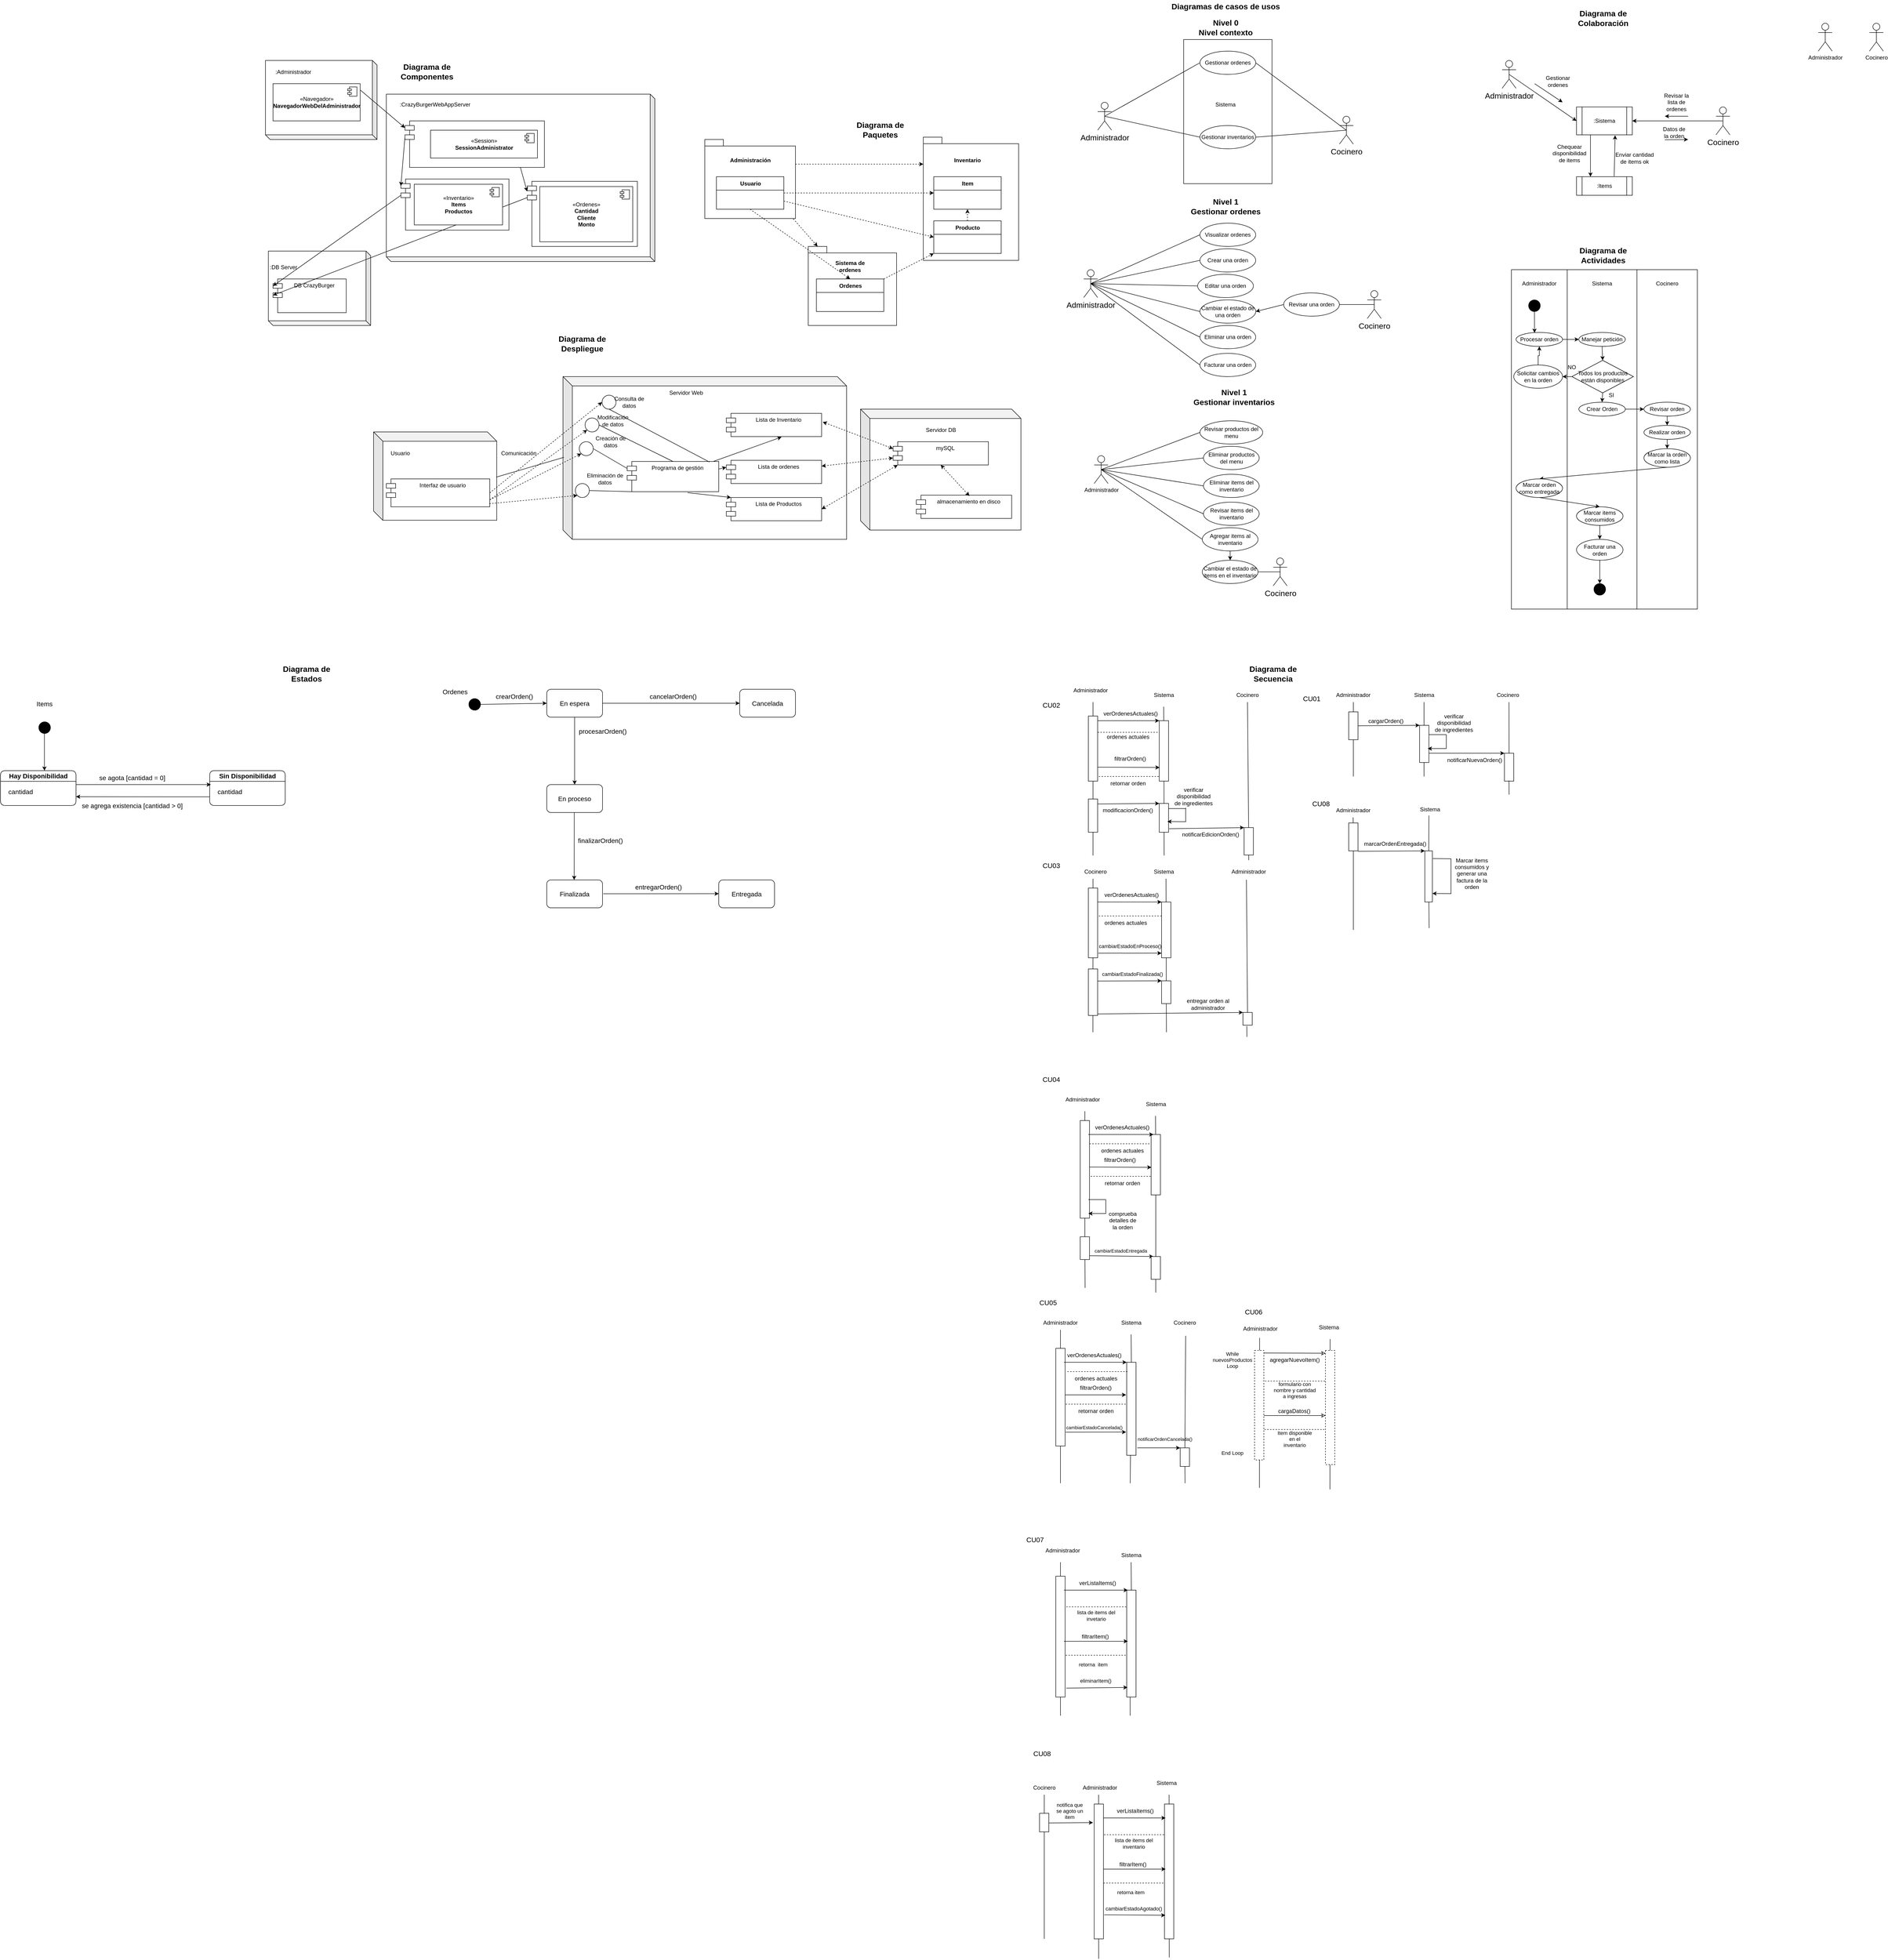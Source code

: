 <mxfile version="20.7.4" type="github">
  <diagram id="Mvv-CkHV8eBTjIygVmUQ" name="Página-1">
    <mxGraphModel dx="4695" dy="788" grid="1" gridSize="10" guides="1" tooltips="1" connect="1" arrows="1" fold="1" page="1" pageScale="1" pageWidth="1654" pageHeight="1169" math="0" shadow="0">
      <root>
        <mxCell id="0" />
        <mxCell id="1" parent="0" />
        <mxCell id="UpwqC_UzqwxkbMX54tGP-35" value="" style="shape=cube;whiteSpace=wrap;html=1;boundedLbl=1;backgroundOutline=1;darkOpacity=0.05;darkOpacity2=0.1;size=10;rotation=-180;" parent="1" vertex="1">
          <mxGeometry x="-1613.75" y="590" width="220" height="160" as="geometry" />
        </mxCell>
        <mxCell id="UpwqC_UzqwxkbMX54tGP-25" value="&lt;p style=&quot;line-height: 120%;&quot;&gt;&lt;br&gt;&lt;/p&gt;" style="shape=folder;fontStyle=1;spacingTop=10;tabWidth=40;tabHeight=14;tabPosition=left;html=1;align=center;" parent="1" vertex="1">
          <mxGeometry x="-452.5" y="580" width="190" height="170" as="geometry" />
        </mxCell>
        <mxCell id="_zywTkkiE6WR-aAjTpFu-1" value="" style="rounded=0;whiteSpace=wrap;html=1;" parent="1" vertex="1">
          <mxGeometry x="355" y="135" width="190" height="310" as="geometry" />
        </mxCell>
        <mxCell id="_zywTkkiE6WR-aAjTpFu-2" value="Gestionar ordenes" style="ellipse;whiteSpace=wrap;html=1;" parent="1" vertex="1">
          <mxGeometry x="390" y="160" width="120" height="50" as="geometry" />
        </mxCell>
        <mxCell id="_zywTkkiE6WR-aAjTpFu-3" value="&lt;font style=&quot;font-size: 17px;&quot;&gt;Diagramas de casos de usos&lt;/font&gt;" style="text;html=1;align=center;verticalAlign=middle;resizable=0;points=[];autosize=1;strokeColor=none;fillColor=none;fontStyle=1" parent="1" vertex="1">
          <mxGeometry x="315" y="50" width="260" height="30" as="geometry" />
        </mxCell>
        <mxCell id="_zywTkkiE6WR-aAjTpFu-4" value="&lt;b&gt;Nivel 0&lt;br&gt;Nivel contexto&lt;/b&gt;" style="text;html=1;align=center;verticalAlign=middle;resizable=0;points=[];autosize=1;strokeColor=none;fillColor=none;fontSize=17;" parent="1" vertex="1">
          <mxGeometry x="375" y="85" width="140" height="50" as="geometry" />
        </mxCell>
        <mxCell id="_zywTkkiE6WR-aAjTpFu-5" value="Cocinero" style="shape=umlActor;verticalLabelPosition=bottom;verticalAlign=top;html=1;outlineConnect=0;fontSize=17;" parent="1" vertex="1">
          <mxGeometry x="690" y="300" width="30" height="60" as="geometry" />
        </mxCell>
        <mxCell id="_zywTkkiE6WR-aAjTpFu-6" value="" style="endArrow=none;html=1;rounded=0;fontSize=17;entryX=1;entryY=0.5;entryDx=0;entryDy=0;exitX=0.5;exitY=0.5;exitDx=0;exitDy=0;exitPerimeter=0;" parent="1" source="_zywTkkiE6WR-aAjTpFu-5" target="_zywTkkiE6WR-aAjTpFu-2" edge="1">
          <mxGeometry width="50" height="50" relative="1" as="geometry">
            <mxPoint x="390" y="410" as="sourcePoint" />
            <mxPoint x="505" y="245" as="targetPoint" />
          </mxGeometry>
        </mxCell>
        <mxCell id="_zywTkkiE6WR-aAjTpFu-7" value="Administrador" style="shape=umlActor;verticalLabelPosition=bottom;verticalAlign=top;html=1;outlineConnect=0;fontSize=17;" parent="1" vertex="1">
          <mxGeometry x="170" y="270" width="30" height="60" as="geometry" />
        </mxCell>
        <mxCell id="_zywTkkiE6WR-aAjTpFu-8" value="" style="endArrow=none;html=1;rounded=0;fontSize=17;entryX=0.5;entryY=0.5;entryDx=0;entryDy=0;entryPerimeter=0;exitX=0;exitY=0.5;exitDx=0;exitDy=0;" parent="1" source="_zywTkkiE6WR-aAjTpFu-2" target="_zywTkkiE6WR-aAjTpFu-7" edge="1">
          <mxGeometry width="50" height="50" relative="1" as="geometry">
            <mxPoint x="390" y="410" as="sourcePoint" />
            <mxPoint x="440" y="360" as="targetPoint" />
          </mxGeometry>
        </mxCell>
        <mxCell id="_zywTkkiE6WR-aAjTpFu-9" value="Gestionar inventarios" style="ellipse;whiteSpace=wrap;html=1;" parent="1" vertex="1">
          <mxGeometry x="390" y="320" width="120" height="50" as="geometry" />
        </mxCell>
        <mxCell id="_zywTkkiE6WR-aAjTpFu-10" value="" style="endArrow=none;html=1;rounded=0;fontSize=17;entryX=0.5;entryY=0.5;entryDx=0;entryDy=0;entryPerimeter=0;exitX=1;exitY=0.5;exitDx=0;exitDy=0;" parent="1" source="_zywTkkiE6WR-aAjTpFu-9" target="_zywTkkiE6WR-aAjTpFu-5" edge="1">
          <mxGeometry width="50" height="50" relative="1" as="geometry">
            <mxPoint x="390" y="400" as="sourcePoint" />
            <mxPoint x="440" y="350" as="targetPoint" />
          </mxGeometry>
        </mxCell>
        <mxCell id="_zywTkkiE6WR-aAjTpFu-11" value="&lt;b&gt;Nivel 1&lt;br&gt;Gestionar ordenes&lt;/b&gt;" style="text;html=1;align=center;verticalAlign=middle;resizable=0;points=[];autosize=1;strokeColor=none;fillColor=none;fontSize=17;" parent="1" vertex="1">
          <mxGeometry x="360" y="470" width="170" height="50" as="geometry" />
        </mxCell>
        <mxCell id="_zywTkkiE6WR-aAjTpFu-12" value="Crear una orden" style="ellipse;whiteSpace=wrap;html=1;" parent="1" vertex="1">
          <mxGeometry x="390" y="585" width="120" height="50" as="geometry" />
        </mxCell>
        <mxCell id="_zywTkkiE6WR-aAjTpFu-13" value="Editar una orden" style="ellipse;whiteSpace=wrap;html=1;" parent="1" vertex="1">
          <mxGeometry x="385" y="640" width="120" height="50" as="geometry" />
        </mxCell>
        <mxCell id="_zywTkkiE6WR-aAjTpFu-14" value="Cambiar el estado de una orden" style="ellipse;whiteSpace=wrap;html=1;" parent="1" vertex="1">
          <mxGeometry x="390" y="695" width="120" height="50" as="geometry" />
        </mxCell>
        <mxCell id="_zywTkkiE6WR-aAjTpFu-15" value="Eliminar una orden" style="ellipse;whiteSpace=wrap;html=1;" parent="1" vertex="1">
          <mxGeometry x="390" y="750" width="120" height="50" as="geometry" />
        </mxCell>
        <mxCell id="_zywTkkiE6WR-aAjTpFu-16" value="Administrador" style="shape=umlActor;verticalLabelPosition=bottom;verticalAlign=top;html=1;outlineConnect=0;fontSize=17;" parent="1" vertex="1">
          <mxGeometry x="140" y="630" width="30" height="60" as="geometry" />
        </mxCell>
        <mxCell id="_zywTkkiE6WR-aAjTpFu-17" value="Revisar una orden" style="ellipse;whiteSpace=wrap;html=1;" parent="1" vertex="1">
          <mxGeometry x="570" y="680" width="120" height="50" as="geometry" />
        </mxCell>
        <mxCell id="_zywTkkiE6WR-aAjTpFu-18" value="" style="endArrow=none;html=1;rounded=0;fontSize=17;entryX=0.5;entryY=0.5;entryDx=0;entryDy=0;entryPerimeter=0;exitX=0;exitY=0.5;exitDx=0;exitDy=0;" parent="1" source="_zywTkkiE6WR-aAjTpFu-13" target="_zywTkkiE6WR-aAjTpFu-16" edge="1">
          <mxGeometry width="50" height="50" relative="1" as="geometry">
            <mxPoint x="530" y="740" as="sourcePoint" />
            <mxPoint x="580" y="690" as="targetPoint" />
          </mxGeometry>
        </mxCell>
        <mxCell id="_zywTkkiE6WR-aAjTpFu-19" value="" style="endArrow=none;html=1;rounded=0;fontSize=17;entryX=0.5;entryY=0.5;entryDx=0;entryDy=0;entryPerimeter=0;exitX=0;exitY=0.5;exitDx=0;exitDy=0;" parent="1" source="_zywTkkiE6WR-aAjTpFu-12" target="_zywTkkiE6WR-aAjTpFu-16" edge="1">
          <mxGeometry width="50" height="50" relative="1" as="geometry">
            <mxPoint x="390" y="630" as="sourcePoint" />
            <mxPoint x="440" y="580" as="targetPoint" />
          </mxGeometry>
        </mxCell>
        <mxCell id="_zywTkkiE6WR-aAjTpFu-20" value="" style="endArrow=none;html=1;rounded=0;fontSize=17;exitX=0.5;exitY=0.5;exitDx=0;exitDy=0;exitPerimeter=0;entryX=0;entryY=0.5;entryDx=0;entryDy=0;" parent="1" source="_zywTkkiE6WR-aAjTpFu-16" target="_zywTkkiE6WR-aAjTpFu-14" edge="1">
          <mxGeometry width="50" height="50" relative="1" as="geometry">
            <mxPoint x="390" y="630" as="sourcePoint" />
            <mxPoint x="440" y="580" as="targetPoint" />
          </mxGeometry>
        </mxCell>
        <mxCell id="_zywTkkiE6WR-aAjTpFu-21" value="" style="endArrow=none;html=1;rounded=0;fontSize=17;exitX=0;exitY=0.5;exitDx=0;exitDy=0;entryX=0.5;entryY=0.5;entryDx=0;entryDy=0;entryPerimeter=0;" parent="1" source="_zywTkkiE6WR-aAjTpFu-15" target="_zywTkkiE6WR-aAjTpFu-16" edge="1">
          <mxGeometry width="50" height="50" relative="1" as="geometry">
            <mxPoint x="390" y="630" as="sourcePoint" />
            <mxPoint x="440" y="580" as="targetPoint" />
          </mxGeometry>
        </mxCell>
        <mxCell id="_zywTkkiE6WR-aAjTpFu-22" value="Cocinero" style="shape=umlActor;verticalLabelPosition=bottom;verticalAlign=top;html=1;outlineConnect=0;fontSize=17;" parent="1" vertex="1">
          <mxGeometry x="750" y="675" width="30" height="60" as="geometry" />
        </mxCell>
        <mxCell id="_zywTkkiE6WR-aAjTpFu-23" value="" style="endArrow=none;html=1;rounded=0;fontSize=17;exitX=0.5;exitY=0.5;exitDx=0;exitDy=0;exitPerimeter=0;entryX=1;entryY=0.5;entryDx=0;entryDy=0;" parent="1" source="_zywTkkiE6WR-aAjTpFu-22" target="_zywTkkiE6WR-aAjTpFu-17" edge="1">
          <mxGeometry width="50" height="50" relative="1" as="geometry">
            <mxPoint x="-190" y="830" as="sourcePoint" />
            <mxPoint x="-140" y="780" as="targetPoint" />
          </mxGeometry>
        </mxCell>
        <mxCell id="_zywTkkiE6WR-aAjTpFu-24" value="&lt;b&gt;Nivel 1&lt;br&gt;Gestionar inventarios&lt;/b&gt;" style="text;html=1;align=center;verticalAlign=middle;resizable=0;points=[];autosize=1;strokeColor=none;fillColor=none;fontSize=17;" parent="1" vertex="1">
          <mxGeometry x="362.5" y="880" width="200" height="50" as="geometry" />
        </mxCell>
        <mxCell id="_zywTkkiE6WR-aAjTpFu-25" style="edgeStyle=orthogonalEdgeStyle;rounded=0;orthogonalLoop=1;jettySize=auto;html=1;exitX=0.5;exitY=1;exitDx=0;exitDy=0;entryX=0.5;entryY=0;entryDx=0;entryDy=0;" parent="1" source="_zywTkkiE6WR-aAjTpFu-26" target="_zywTkkiE6WR-aAjTpFu-28" edge="1">
          <mxGeometry relative="1" as="geometry" />
        </mxCell>
        <mxCell id="_zywTkkiE6WR-aAjTpFu-26" value="Agregar items al inventario" style="ellipse;whiteSpace=wrap;html=1;" parent="1" vertex="1">
          <mxGeometry x="395" y="1185" width="120" height="50" as="geometry" />
        </mxCell>
        <mxCell id="_zywTkkiE6WR-aAjTpFu-27" value="Eliminar items del inventario" style="ellipse;whiteSpace=wrap;html=1;" parent="1" vertex="1">
          <mxGeometry x="397.5" y="1070" width="120" height="50" as="geometry" />
        </mxCell>
        <mxCell id="_zywTkkiE6WR-aAjTpFu-28" value="Cambiar el estado de items en el inventario" style="ellipse;whiteSpace=wrap;html=1;" parent="1" vertex="1">
          <mxGeometry x="395" y="1255" width="120" height="50" as="geometry" />
        </mxCell>
        <mxCell id="_zywTkkiE6WR-aAjTpFu-29" value="Cocinero" style="shape=umlActor;verticalLabelPosition=bottom;verticalAlign=top;html=1;outlineConnect=0;fontSize=17;" parent="1" vertex="1">
          <mxGeometry x="547.5" y="1250" width="30" height="60" as="geometry" />
        </mxCell>
        <mxCell id="_zywTkkiE6WR-aAjTpFu-30" value="" style="endArrow=none;html=1;rounded=0;fontSize=17;entryX=0.5;entryY=0.5;entryDx=0;entryDy=0;entryPerimeter=0;exitX=1;exitY=0.5;exitDx=0;exitDy=0;" parent="1" source="_zywTkkiE6WR-aAjTpFu-28" target="_zywTkkiE6WR-aAjTpFu-29" edge="1">
          <mxGeometry width="50" height="50" relative="1" as="geometry">
            <mxPoint x="400" y="1225" as="sourcePoint" />
            <mxPoint x="450" y="1175" as="targetPoint" />
          </mxGeometry>
        </mxCell>
        <mxCell id="_zywTkkiE6WR-aAjTpFu-31" value="Administrador" style="shape=umlActor;verticalLabelPosition=bottom;verticalAlign=top;html=1;outlineConnect=0;" parent="1" vertex="1">
          <mxGeometry x="162.5" y="1030" width="30" height="60" as="geometry" />
        </mxCell>
        <mxCell id="_zywTkkiE6WR-aAjTpFu-32" value="" style="endArrow=none;html=1;rounded=0;fontSize=17;exitX=0.5;exitY=0.5;exitDx=0;exitDy=0;exitPerimeter=0;entryX=0;entryY=0.5;entryDx=0;entryDy=0;" parent="1" source="_zywTkkiE6WR-aAjTpFu-31" target="_zywTkkiE6WR-aAjTpFu-26" edge="1">
          <mxGeometry width="50" height="50" relative="1" as="geometry">
            <mxPoint x="402.5" y="1050" as="sourcePoint" />
            <mxPoint x="452.5" y="1000" as="targetPoint" />
          </mxGeometry>
        </mxCell>
        <mxCell id="_zywTkkiE6WR-aAjTpFu-33" value="" style="endArrow=none;html=1;rounded=0;fontSize=17;exitX=0.5;exitY=0.5;exitDx=0;exitDy=0;exitPerimeter=0;entryX=0;entryY=0.5;entryDx=0;entryDy=0;" parent="1" source="_zywTkkiE6WR-aAjTpFu-31" target="_zywTkkiE6WR-aAjTpFu-27" edge="1">
          <mxGeometry width="50" height="50" relative="1" as="geometry">
            <mxPoint x="402.5" y="1050" as="sourcePoint" />
            <mxPoint x="452.5" y="1000" as="targetPoint" />
          </mxGeometry>
        </mxCell>
        <mxCell id="_zywTkkiE6WR-aAjTpFu-34" value="" style="endArrow=none;html=1;rounded=0;fontSize=17;entryX=0.5;entryY=0.5;entryDx=0;entryDy=0;entryPerimeter=0;exitX=0;exitY=0.5;exitDx=0;exitDy=0;" parent="1" source="_zywTkkiE6WR-aAjTpFu-9" target="_zywTkkiE6WR-aAjTpFu-7" edge="1">
          <mxGeometry width="50" height="50" relative="1" as="geometry">
            <mxPoint x="710" y="380" as="sourcePoint" />
            <mxPoint x="760" y="330" as="targetPoint" />
          </mxGeometry>
        </mxCell>
        <mxCell id="_zywTkkiE6WR-aAjTpFu-38" value="" style="endArrow=classic;html=1;rounded=0;entryX=1;entryY=0.5;entryDx=0;entryDy=0;exitX=0;exitY=0.5;exitDx=0;exitDy=0;" parent="1" source="_zywTkkiE6WR-aAjTpFu-17" target="_zywTkkiE6WR-aAjTpFu-14" edge="1">
          <mxGeometry width="50" height="50" relative="1" as="geometry">
            <mxPoint x="430" y="810" as="sourcePoint" />
            <mxPoint x="480" y="760" as="targetPoint" />
          </mxGeometry>
        </mxCell>
        <mxCell id="yURPwCpg9gICH0MFoex7-2" value="Administrador" style="shape=umlActor;verticalLabelPosition=bottom;verticalAlign=top;html=1;outlineConnect=0;fontSize=17;" parent="1" vertex="1">
          <mxGeometry x="1040" y="180" width="30" height="60" as="geometry" />
        </mxCell>
        <mxCell id="yURPwCpg9gICH0MFoex7-10" value=":Sistema" style="shape=process;whiteSpace=wrap;html=1;backgroundOutline=1;" parent="1" vertex="1">
          <mxGeometry x="1200" y="280" width="120" height="60" as="geometry" />
        </mxCell>
        <mxCell id="yURPwCpg9gICH0MFoex7-11" value="" style="endArrow=classic;html=1;rounded=0;exitX=0.5;exitY=0.5;exitDx=0;exitDy=0;exitPerimeter=0;entryX=0;entryY=0.5;entryDx=0;entryDy=0;" parent="1" source="yURPwCpg9gICH0MFoex7-2" target="yURPwCpg9gICH0MFoex7-10" edge="1">
          <mxGeometry width="50" height="50" relative="1" as="geometry">
            <mxPoint x="1130" y="255" as="sourcePoint" />
            <mxPoint x="1180" y="205" as="targetPoint" />
          </mxGeometry>
        </mxCell>
        <mxCell id="yURPwCpg9gICH0MFoex7-12" value="Gestionar ordenes" style="text;html=1;strokeColor=none;fillColor=none;align=center;verticalAlign=middle;whiteSpace=wrap;rounded=0;rotation=0;" parent="1" vertex="1">
          <mxGeometry x="1130" y="210" width="60" height="30" as="geometry" />
        </mxCell>
        <mxCell id="yURPwCpg9gICH0MFoex7-13" value="" style="endArrow=classic;html=1;rounded=0;" parent="1" edge="1">
          <mxGeometry width="50" height="50" relative="1" as="geometry">
            <mxPoint x="1110" y="230" as="sourcePoint" />
            <mxPoint x="1170" y="270" as="targetPoint" />
          </mxGeometry>
        </mxCell>
        <mxCell id="yURPwCpg9gICH0MFoex7-16" value="Cocinero" style="shape=umlActor;verticalLabelPosition=bottom;verticalAlign=top;html=1;outlineConnect=0;fontSize=17;" parent="1" vertex="1">
          <mxGeometry x="1500" y="280" width="30" height="60" as="geometry" />
        </mxCell>
        <mxCell id="yURPwCpg9gICH0MFoex7-17" value="Sistema" style="text;html=1;strokeColor=none;fillColor=none;align=center;verticalAlign=middle;whiteSpace=wrap;rounded=0;" parent="1" vertex="1">
          <mxGeometry x="415" y="260" width="60" height="30" as="geometry" />
        </mxCell>
        <mxCell id="yURPwCpg9gICH0MFoex7-18" value="" style="endArrow=classic;html=1;rounded=0;entryX=1;entryY=0.5;entryDx=0;entryDy=0;exitX=0.5;exitY=0.5;exitDx=0;exitDy=0;exitPerimeter=0;" parent="1" source="yURPwCpg9gICH0MFoex7-16" target="yURPwCpg9gICH0MFoex7-10" edge="1">
          <mxGeometry width="50" height="50" relative="1" as="geometry">
            <mxPoint x="1450" y="330" as="sourcePoint" />
            <mxPoint x="1500" y="280" as="targetPoint" />
          </mxGeometry>
        </mxCell>
        <mxCell id="yURPwCpg9gICH0MFoex7-19" value="Revisar la lista de ordenes" style="text;html=1;strokeColor=none;fillColor=none;align=center;verticalAlign=middle;whiteSpace=wrap;rounded=0;" parent="1" vertex="1">
          <mxGeometry x="1380" y="250" width="70" height="40" as="geometry" />
        </mxCell>
        <mxCell id="yURPwCpg9gICH0MFoex7-20" value="" style="endArrow=classic;html=1;rounded=0;" parent="1" edge="1">
          <mxGeometry width="50" height="50" relative="1" as="geometry">
            <mxPoint x="1440" y="300" as="sourcePoint" />
            <mxPoint x="1390" y="300" as="targetPoint" />
          </mxGeometry>
        </mxCell>
        <mxCell id="yURPwCpg9gICH0MFoex7-22" value="" style="endArrow=classic;html=1;rounded=0;startArrow=none;" parent="1" edge="1">
          <mxGeometry width="50" height="50" relative="1" as="geometry">
            <mxPoint x="1390" y="350.5" as="sourcePoint" />
            <mxPoint x="1440" y="350" as="targetPoint" />
          </mxGeometry>
        </mxCell>
        <mxCell id="yURPwCpg9gICH0MFoex7-23" value="Datos de la orden" style="text;html=1;strokeColor=none;fillColor=none;align=center;verticalAlign=middle;whiteSpace=wrap;rounded=0;" parent="1" vertex="1">
          <mxGeometry x="1380" y="320" width="60" height="30" as="geometry" />
        </mxCell>
        <mxCell id="yURPwCpg9gICH0MFoex7-25" value="Eliminar productos del menu" style="ellipse;whiteSpace=wrap;html=1;" parent="1" vertex="1">
          <mxGeometry x="397.5" y="1010" width="120" height="50" as="geometry" />
        </mxCell>
        <mxCell id="yURPwCpg9gICH0MFoex7-26" value="" style="endArrow=none;html=1;rounded=0;fontSize=17;exitX=0.5;exitY=0.5;exitDx=0;exitDy=0;exitPerimeter=0;entryX=0;entryY=0.5;entryDx=0;entryDy=0;" parent="1" source="_zywTkkiE6WR-aAjTpFu-31" target="yURPwCpg9gICH0MFoex7-25" edge="1">
          <mxGeometry width="50" height="50" relative="1" as="geometry">
            <mxPoint x="192.5" y="1025" as="sourcePoint" />
            <mxPoint x="417.5" y="1000" as="targetPoint" />
          </mxGeometry>
        </mxCell>
        <mxCell id="yURPwCpg9gICH0MFoex7-27" value=":Items" style="shape=process;whiteSpace=wrap;html=1;backgroundOutline=1;" parent="1" vertex="1">
          <mxGeometry x="1200" y="430" width="120" height="40" as="geometry" />
        </mxCell>
        <mxCell id="yURPwCpg9gICH0MFoex7-28" value="" style="endArrow=classic;html=1;rounded=0;entryX=0.25;entryY=0;entryDx=0;entryDy=0;exitX=0.25;exitY=1;exitDx=0;exitDy=0;" parent="1" source="yURPwCpg9gICH0MFoex7-10" target="yURPwCpg9gICH0MFoex7-27" edge="1">
          <mxGeometry width="50" height="50" relative="1" as="geometry">
            <mxPoint x="1230" y="350" as="sourcePoint" />
            <mxPoint x="1170" y="360" as="targetPoint" />
          </mxGeometry>
        </mxCell>
        <mxCell id="yURPwCpg9gICH0MFoex7-29" value="" style="endArrow=classic;html=1;rounded=0;exitX=0.675;exitY=-0.025;exitDx=0;exitDy=0;exitPerimeter=0;entryX=0.692;entryY=1.017;entryDx=0;entryDy=0;entryPerimeter=0;" parent="1" source="yURPwCpg9gICH0MFoex7-27" target="yURPwCpg9gICH0MFoex7-10" edge="1">
          <mxGeometry width="50" height="50" relative="1" as="geometry">
            <mxPoint x="1290" y="410" as="sourcePoint" />
            <mxPoint x="1290" y="350" as="targetPoint" />
          </mxGeometry>
        </mxCell>
        <mxCell id="yURPwCpg9gICH0MFoex7-30" value="Chequear disponibilidad de items" style="text;html=1;strokeColor=none;fillColor=none;align=center;verticalAlign=middle;whiteSpace=wrap;rounded=0;rotation=0;" parent="1" vertex="1">
          <mxGeometry x="1140" y="360" width="90" height="40" as="geometry" />
        </mxCell>
        <mxCell id="yURPwCpg9gICH0MFoex7-31" value="Enviar cantidad de items ok" style="text;html=1;strokeColor=none;fillColor=none;align=center;verticalAlign=middle;whiteSpace=wrap;rounded=0;rotation=0;" parent="1" vertex="1">
          <mxGeometry x="1280" y="370" width="90" height="40" as="geometry" />
        </mxCell>
        <mxCell id="yURPwCpg9gICH0MFoex7-50" value="Diagrama de Colaboración" style="text;html=1;strokeColor=none;fillColor=none;align=center;verticalAlign=middle;whiteSpace=wrap;rounded=0;fontSize=17;fontStyle=1" parent="1" vertex="1">
          <mxGeometry x="1185" y="70" width="145" height="40" as="geometry" />
        </mxCell>
        <mxCell id="yPejEaLQowCEv5QE1uj0-1" value="" style="endArrow=none;html=1;rounded=0;startArrow=none;" parent="1" source="yPejEaLQowCEv5QE1uj0-10" edge="1">
          <mxGeometry width="50" height="50" relative="1" as="geometry">
            <mxPoint x="720" y="1720" as="sourcePoint" />
            <mxPoint x="720" y="1560" as="targetPoint" />
          </mxGeometry>
        </mxCell>
        <mxCell id="yPejEaLQowCEv5QE1uj0-2" value="" style="endArrow=none;html=1;rounded=0;" parent="1" edge="1">
          <mxGeometry width="50" height="50" relative="1" as="geometry">
            <mxPoint x="872" y="1720" as="sourcePoint" />
            <mxPoint x="872" y="1560" as="targetPoint" />
          </mxGeometry>
        </mxCell>
        <mxCell id="yPejEaLQowCEv5QE1uj0-3" value="" style="endArrow=none;html=1;rounded=0;startArrow=none;" parent="1" source="yPejEaLQowCEv5QE1uj0-77" edge="1">
          <mxGeometry width="50" height="50" relative="1" as="geometry">
            <mxPoint x="1054.76" y="1720" as="sourcePoint" />
            <mxPoint x="1054.76" y="1560" as="targetPoint" />
          </mxGeometry>
        </mxCell>
        <mxCell id="yPejEaLQowCEv5QE1uj0-4" value="Administrador" style="text;html=1;strokeColor=none;fillColor=none;align=center;verticalAlign=middle;whiteSpace=wrap;rounded=0;" parent="1" vertex="1">
          <mxGeometry x="690" y="1530" width="60" height="30" as="geometry" />
        </mxCell>
        <mxCell id="yPejEaLQowCEv5QE1uj0-5" value="" style="endArrow=classic;html=1;rounded=0;startArrow=none;exitX=1;exitY=0.5;exitDx=0;exitDy=0;entryX=0;entryY=0;entryDx=0;entryDy=0;" parent="1" source="yPejEaLQowCEv5QE1uj0-10" target="yPejEaLQowCEv5QE1uj0-17" edge="1">
          <mxGeometry width="50" height="50" relative="1" as="geometry">
            <mxPoint x="740" y="1640" as="sourcePoint" />
            <mxPoint x="860" y="1640" as="targetPoint" />
          </mxGeometry>
        </mxCell>
        <mxCell id="yPejEaLQowCEv5QE1uj0-6" value="cargarOrden()" style="text;html=1;strokeColor=none;fillColor=none;align=center;verticalAlign=middle;whiteSpace=wrap;rounded=0;" parent="1" vertex="1">
          <mxGeometry x="760" y="1586" width="60" height="30" as="geometry" />
        </mxCell>
        <mxCell id="yPejEaLQowCEv5QE1uj0-7" value="Sistema" style="text;html=1;strokeColor=none;fillColor=none;align=center;verticalAlign=middle;whiteSpace=wrap;rounded=0;" parent="1" vertex="1">
          <mxGeometry x="740" y="1530" width="265" height="30" as="geometry" />
        </mxCell>
        <mxCell id="yPejEaLQowCEv5QE1uj0-8" value="" style="endArrow=classic;html=1;rounded=0;entryX=0;entryY=0;entryDx=0;entryDy=0;exitX=1;exitY=0.75;exitDx=0;exitDy=0;" parent="1" source="yPejEaLQowCEv5QE1uj0-17" target="yPejEaLQowCEv5QE1uj0-77" edge="1">
          <mxGeometry width="50" height="50" relative="1" as="geometry">
            <mxPoint x="920" y="1640" as="sourcePoint" />
            <mxPoint x="1040" y="1640" as="targetPoint" />
          </mxGeometry>
        </mxCell>
        <mxCell id="yPejEaLQowCEv5QE1uj0-9" value="Cocinero" style="text;html=1;strokeColor=none;fillColor=none;align=center;verticalAlign=middle;whiteSpace=wrap;rounded=0;" parent="1" vertex="1">
          <mxGeometry x="920" y="1530" width="265" height="30" as="geometry" />
        </mxCell>
        <mxCell id="yPejEaLQowCEv5QE1uj0-11" value="" style="endArrow=none;html=1;rounded=0;" parent="1" target="yPejEaLQowCEv5QE1uj0-10" edge="1">
          <mxGeometry width="50" height="50" relative="1" as="geometry">
            <mxPoint x="720" y="1720" as="sourcePoint" />
            <mxPoint x="720" y="1560" as="targetPoint" />
          </mxGeometry>
        </mxCell>
        <mxCell id="yPejEaLQowCEv5QE1uj0-10" value="" style="rounded=0;whiteSpace=wrap;html=1;" parent="1" vertex="1">
          <mxGeometry x="710" y="1581" width="20" height="60" as="geometry" />
        </mxCell>
        <mxCell id="yPejEaLQowCEv5QE1uj0-17" value="" style="rounded=0;whiteSpace=wrap;html=1;" parent="1" vertex="1">
          <mxGeometry x="862.5" y="1610" width="20" height="80" as="geometry" />
        </mxCell>
        <mxCell id="yPejEaLQowCEv5QE1uj0-20" value="" style="endArrow=none;html=1;rounded=0;" parent="1" edge="1">
          <mxGeometry width="50" height="50" relative="1" as="geometry">
            <mxPoint x="882.5" y="1630" as="sourcePoint" />
            <mxPoint x="920" y="1630" as="targetPoint" />
          </mxGeometry>
        </mxCell>
        <mxCell id="yPejEaLQowCEv5QE1uj0-21" value="" style="endArrow=none;html=1;rounded=0;" parent="1" edge="1">
          <mxGeometry width="50" height="50" relative="1" as="geometry">
            <mxPoint x="920" y="1630" as="sourcePoint" />
            <mxPoint x="920" y="1660" as="targetPoint" />
          </mxGeometry>
        </mxCell>
        <mxCell id="yPejEaLQowCEv5QE1uj0-22" value="" style="endArrow=classic;html=1;rounded=0;" parent="1" edge="1">
          <mxGeometry width="50" height="50" relative="1" as="geometry">
            <mxPoint x="920" y="1660" as="sourcePoint" />
            <mxPoint x="880" y="1660" as="targetPoint" />
          </mxGeometry>
        </mxCell>
        <mxCell id="yPejEaLQowCEv5QE1uj0-23" value="verificar disponibilidad de ingredientes" style="text;html=1;strokeColor=none;fillColor=none;align=center;verticalAlign=middle;whiteSpace=wrap;rounded=0;" parent="1" vertex="1">
          <mxGeometry x="893.75" y="1590" width="85" height="30" as="geometry" />
        </mxCell>
        <mxCell id="yPejEaLQowCEv5QE1uj0-24" value="notificarNuevaOrden()" style="text;html=1;strokeColor=none;fillColor=none;align=center;verticalAlign=middle;whiteSpace=wrap;rounded=0;" parent="1" vertex="1">
          <mxGeometry x="951.25" y="1670" width="60" height="30" as="geometry" />
        </mxCell>
        <mxCell id="yPejEaLQowCEv5QE1uj0-42" value="&#xa;&lt;b id=&quot;docs-internal-guid-32b7d7b6-7fff-b71a-86bd-061935bc4d04&quot; style=&quot;font-weight:normal;&quot;&gt;&lt;span style=&quot;font-size: 11pt; font-family: Arial; color: rgb(0, 0, 0); background-color: transparent; font-weight: 400; font-style: normal; font-variant: normal; text-decoration: none; vertical-align: baseline;&quot;&gt;CU01&lt;/span&gt;&lt;/b&gt;&#xa;&#xa;" style="text;html=1;align=center;verticalAlign=middle;resizable=0;points=[];autosize=1;strokeColor=none;fillColor=none;" parent="1" vertex="1">
          <mxGeometry x="600" y="1530" width="60" height="60" as="geometry" />
        </mxCell>
        <mxCell id="yPejEaLQowCEv5QE1uj0-43" value="" style="endArrow=none;html=1;rounded=0;startArrow=none;" parent="1" source="yPejEaLQowCEv5QE1uj0-52" edge="1">
          <mxGeometry width="50" height="50" relative="1" as="geometry">
            <mxPoint x="160" y="1720" as="sourcePoint" />
            <mxPoint x="160" y="1560" as="targetPoint" />
          </mxGeometry>
        </mxCell>
        <mxCell id="yPejEaLQowCEv5QE1uj0-44" value="" style="endArrow=none;html=1;rounded=0;startArrow=none;" parent="1" source="yPejEaLQowCEv5QE1uj0-53" edge="1">
          <mxGeometry width="50" height="50" relative="1" as="geometry">
            <mxPoint x="312" y="1800" as="sourcePoint" />
            <mxPoint x="312" y="1570" as="targetPoint" />
          </mxGeometry>
        </mxCell>
        <mxCell id="yPejEaLQowCEv5QE1uj0-45" value="" style="endArrow=none;html=1;rounded=0;startArrow=none;" parent="1" source="yPejEaLQowCEv5QE1uj0-78" edge="1">
          <mxGeometry width="50" height="50" relative="1" as="geometry">
            <mxPoint x="492" y="1900" as="sourcePoint" />
            <mxPoint x="492.26" y="1560" as="targetPoint" />
          </mxGeometry>
        </mxCell>
        <mxCell id="yPejEaLQowCEv5QE1uj0-46" value="Administrador" style="text;html=1;strokeColor=none;fillColor=none;align=center;verticalAlign=middle;whiteSpace=wrap;rounded=0;" parent="1" vertex="1">
          <mxGeometry x="125" y="1520" width="60" height="30" as="geometry" />
        </mxCell>
        <mxCell id="yPejEaLQowCEv5QE1uj0-47" value="" style="endArrow=classic;html=1;rounded=0;startArrow=none;entryX=0;entryY=0;entryDx=0;entryDy=0;" parent="1" target="yPejEaLQowCEv5QE1uj0-53" edge="1">
          <mxGeometry width="50" height="50" relative="1" as="geometry">
            <mxPoint x="170" y="1600" as="sourcePoint" />
            <mxPoint x="300" y="1640" as="targetPoint" />
            <Array as="points" />
          </mxGeometry>
        </mxCell>
        <mxCell id="yPejEaLQowCEv5QE1uj0-48" value="verOrdenesActuales()" style="text;html=1;strokeColor=none;fillColor=none;align=center;verticalAlign=middle;whiteSpace=wrap;rounded=0;" parent="1" vertex="1">
          <mxGeometry x="211.25" y="1570" width="60" height="30" as="geometry" />
        </mxCell>
        <mxCell id="yPejEaLQowCEv5QE1uj0-49" value="Sistema" style="text;html=1;strokeColor=none;fillColor=none;align=center;verticalAlign=middle;whiteSpace=wrap;rounded=0;" parent="1" vertex="1">
          <mxGeometry x="180" y="1530" width="265" height="30" as="geometry" />
        </mxCell>
        <mxCell id="yPejEaLQowCEv5QE1uj0-51" value="" style="endArrow=none;html=1;rounded=0;startArrow=none;" parent="1" source="yPejEaLQowCEv5QE1uj0-65" target="yPejEaLQowCEv5QE1uj0-52" edge="1">
          <mxGeometry width="50" height="50" relative="1" as="geometry">
            <mxPoint x="160" y="1830" as="sourcePoint" />
            <mxPoint x="160" y="1560" as="targetPoint" />
          </mxGeometry>
        </mxCell>
        <mxCell id="yPejEaLQowCEv5QE1uj0-52" value="" style="rounded=0;whiteSpace=wrap;html=1;" parent="1" vertex="1">
          <mxGeometry x="150" y="1590" width="20" height="140" as="geometry" />
        </mxCell>
        <mxCell id="yPejEaLQowCEv5QE1uj0-59" value="&lt;br&gt;&lt;b id=&quot;docs-internal-guid-32b7d7b6-7fff-b71a-86bd-061935bc4d04&quot; style=&quot;font-weight:normal;&quot;&gt;&lt;span style=&quot;font-size: 11pt; font-family: Arial; color: rgb(0, 0, 0); background-color: transparent; font-weight: 400; font-style: normal; font-variant: normal; text-decoration: none; vertical-align: baseline;&quot;&gt;CU02&lt;/span&gt;&lt;/b&gt;&lt;br&gt;" style="text;html=1;align=center;verticalAlign=middle;resizable=0;points=[];autosize=1;strokeColor=none;fillColor=none;" parent="1" vertex="1">
          <mxGeometry x="40" y="1535" width="60" height="50" as="geometry" />
        </mxCell>
        <mxCell id="yPejEaLQowCEv5QE1uj0-60" value="Cocinero" style="text;html=1;strokeColor=none;fillColor=none;align=center;verticalAlign=middle;whiteSpace=wrap;rounded=0;" parent="1" vertex="1">
          <mxGeometry x="360" y="1530" width="265" height="30" as="geometry" />
        </mxCell>
        <mxCell id="yPejEaLQowCEv5QE1uj0-53" value="" style="rounded=0;whiteSpace=wrap;html=1;" parent="1" vertex="1">
          <mxGeometry x="302.5" y="1600" width="20" height="130" as="geometry" />
        </mxCell>
        <mxCell id="yPejEaLQowCEv5QE1uj0-61" value="" style="endArrow=none;html=1;rounded=0;" parent="1" target="yPejEaLQowCEv5QE1uj0-53" edge="1">
          <mxGeometry width="50" height="50" relative="1" as="geometry">
            <mxPoint x="313" y="1890" as="sourcePoint" />
            <mxPoint x="312" y="1570" as="targetPoint" />
          </mxGeometry>
        </mxCell>
        <mxCell id="yPejEaLQowCEv5QE1uj0-63" value="" style="endArrow=none;dashed=1;html=1;rounded=0;exitX=1;exitY=0.25;exitDx=0;exitDy=0;" parent="1" source="yPejEaLQowCEv5QE1uj0-52" edge="1">
          <mxGeometry width="50" height="50" relative="1" as="geometry">
            <mxPoint x="172.5" y="1650" as="sourcePoint" />
            <mxPoint x="300" y="1625" as="targetPoint" />
            <Array as="points" />
          </mxGeometry>
        </mxCell>
        <mxCell id="yPejEaLQowCEv5QE1uj0-64" value="ordenes actuales" style="text;html=1;align=center;verticalAlign=middle;resizable=0;points=[];autosize=1;strokeColor=none;fillColor=none;" parent="1" vertex="1">
          <mxGeometry x="180" y="1620" width="110" height="30" as="geometry" />
        </mxCell>
        <mxCell id="yPejEaLQowCEv5QE1uj0-65" value="" style="rounded=0;whiteSpace=wrap;html=1;" parent="1" vertex="1">
          <mxGeometry x="150" y="1768.5" width="20" height="71.5" as="geometry" />
        </mxCell>
        <mxCell id="yPejEaLQowCEv5QE1uj0-66" value="" style="endArrow=none;html=1;rounded=0;" parent="1" target="yPejEaLQowCEv5QE1uj0-65" edge="1">
          <mxGeometry width="50" height="50" relative="1" as="geometry">
            <mxPoint x="160" y="1890" as="sourcePoint" />
            <mxPoint x="160" y="1700" as="targetPoint" />
          </mxGeometry>
        </mxCell>
        <mxCell id="yPejEaLQowCEv5QE1uj0-67" value="" style="rounded=0;whiteSpace=wrap;html=1;" parent="1" vertex="1">
          <mxGeometry x="302.5" y="1778" width="20" height="62" as="geometry" />
        </mxCell>
        <mxCell id="yPejEaLQowCEv5QE1uj0-68" value="" style="endArrow=classic;html=1;rounded=0;startArrow=none;exitX=1.032;exitY=0.148;exitDx=0;exitDy=0;entryX=0;entryY=0;entryDx=0;entryDy=0;exitPerimeter=0;" parent="1" source="yPejEaLQowCEv5QE1uj0-65" target="yPejEaLQowCEv5QE1uj0-67" edge="1">
          <mxGeometry width="50" height="50" relative="1" as="geometry">
            <mxPoint x="170" y="1820" as="sourcePoint" />
            <mxPoint x="302.5" y="1820" as="targetPoint" />
          </mxGeometry>
        </mxCell>
        <mxCell id="yPejEaLQowCEv5QE1uj0-69" value="modificacionOrden()" style="text;html=1;strokeColor=none;fillColor=none;align=center;verticalAlign=middle;whiteSpace=wrap;rounded=0;" parent="1" vertex="1">
          <mxGeometry x="205" y="1778" width="60" height="30" as="geometry" />
        </mxCell>
        <mxCell id="yPejEaLQowCEv5QE1uj0-71" value="" style="endArrow=none;html=1;rounded=0;" parent="1" edge="1">
          <mxGeometry width="50" height="50" relative="1" as="geometry">
            <mxPoint x="359.31" y="1787.5" as="sourcePoint" />
            <mxPoint x="359.31" y="1817.5" as="targetPoint" />
          </mxGeometry>
        </mxCell>
        <mxCell id="yPejEaLQowCEv5QE1uj0-72" value="notificarEdicionOrden()" style="text;html=1;strokeColor=none;fillColor=none;align=center;verticalAlign=middle;whiteSpace=wrap;rounded=0;" parent="1" vertex="1">
          <mxGeometry x="383" y="1830" width="60" height="30" as="geometry" />
        </mxCell>
        <mxCell id="yPejEaLQowCEv5QE1uj0-73" value="" style="endArrow=none;html=1;rounded=0;" parent="1" edge="1">
          <mxGeometry width="50" height="50" relative="1" as="geometry">
            <mxPoint x="322.5" y="1789" as="sourcePoint" />
            <mxPoint x="360" y="1789" as="targetPoint" />
          </mxGeometry>
        </mxCell>
        <mxCell id="yPejEaLQowCEv5QE1uj0-74" value="" style="endArrow=classic;html=1;rounded=0;" parent="1" edge="1">
          <mxGeometry width="50" height="50" relative="1" as="geometry">
            <mxPoint x="360" y="1817.31" as="sourcePoint" />
            <mxPoint x="320" y="1817" as="targetPoint" />
          </mxGeometry>
        </mxCell>
        <mxCell id="yPejEaLQowCEv5QE1uj0-75" value="verificar disponibilidad de ingredientes" style="text;html=1;strokeColor=none;fillColor=none;align=center;verticalAlign=middle;whiteSpace=wrap;rounded=0;" parent="1" vertex="1">
          <mxGeometry x="333.75" y="1748" width="85" height="30" as="geometry" />
        </mxCell>
        <mxCell id="yPejEaLQowCEv5QE1uj0-76" value="" style="endArrow=classic;html=1;rounded=0;entryX=0;entryY=0;entryDx=0;entryDy=0;exitX=1.058;exitY=0.878;exitDx=0;exitDy=0;exitPerimeter=0;" parent="1" source="yPejEaLQowCEv5QE1uj0-67" target="yPejEaLQowCEv5QE1uj0-78" edge="1">
          <mxGeometry width="50" height="50" relative="1" as="geometry">
            <mxPoint x="325" y="1829.41" as="sourcePoint" />
            <mxPoint x="470" y="1829" as="targetPoint" />
          </mxGeometry>
        </mxCell>
        <mxCell id="yPejEaLQowCEv5QE1uj0-79" value="&lt;br&gt;&lt;b id=&quot;docs-internal-guid-32b7d7b6-7fff-b71a-86bd-061935bc4d04&quot; style=&quot;font-weight:normal;&quot;&gt;&lt;span style=&quot;font-size: 11pt; font-family: Arial; color: rgb(0, 0, 0); background-color: transparent; font-weight: 400; font-style: normal; font-variant: normal; text-decoration: none; vertical-align: baseline;&quot;&gt;CU03&lt;/span&gt;&lt;/b&gt;" style="text;html=1;align=center;verticalAlign=middle;resizable=0;points=[];autosize=1;strokeColor=none;fillColor=none;" parent="1" vertex="1">
          <mxGeometry x="40" y="1880" width="60" height="50" as="geometry" />
        </mxCell>
        <mxCell id="yPejEaLQowCEv5QE1uj0-80" value="" style="endArrow=none;html=1;rounded=0;" parent="1" edge="1">
          <mxGeometry width="50" height="50" relative="1" as="geometry">
            <mxPoint x="159.8" y="2270" as="sourcePoint" />
            <mxPoint x="160" y="1940" as="targetPoint" />
          </mxGeometry>
        </mxCell>
        <mxCell id="yPejEaLQowCEv5QE1uj0-81" value="Cocinero" style="text;html=1;strokeColor=none;fillColor=none;align=center;verticalAlign=middle;whiteSpace=wrap;rounded=0;" parent="1" vertex="1">
          <mxGeometry x="32.5" y="1910" width="265" height="30" as="geometry" />
        </mxCell>
        <mxCell id="yPejEaLQowCEv5QE1uj0-83" value="" style="endArrow=none;html=1;rounded=0;startArrow=none;" parent="1" source="yPejEaLQowCEv5QE1uj0-88" edge="1">
          <mxGeometry width="50" height="50" relative="1" as="geometry">
            <mxPoint x="317.08" y="2200" as="sourcePoint" />
            <mxPoint x="317" y="1940" as="targetPoint" />
          </mxGeometry>
        </mxCell>
        <mxCell id="yPejEaLQowCEv5QE1uj0-84" value="" style="endArrow=none;html=1;rounded=0;entryX=0.417;entryY=1.071;entryDx=0;entryDy=0;entryPerimeter=0;startArrow=none;" parent="1" source="yPejEaLQowCEv5QE1uj0-103" target="yPejEaLQowCEv5QE1uj0-86" edge="1">
          <mxGeometry width="50" height="50" relative="1" as="geometry">
            <mxPoint x="492.3" y="2260" as="sourcePoint" />
            <mxPoint x="492.3" y="1980" as="targetPoint" />
          </mxGeometry>
        </mxCell>
        <mxCell id="yPejEaLQowCEv5QE1uj0-85" value="Sistema" style="text;html=1;strokeColor=none;fillColor=none;align=center;verticalAlign=middle;whiteSpace=wrap;rounded=0;" parent="1" vertex="1">
          <mxGeometry x="180" y="1910" width="265" height="30" as="geometry" />
        </mxCell>
        <mxCell id="yPejEaLQowCEv5QE1uj0-86" value="Administrador" style="text;html=1;strokeColor=none;fillColor=none;align=center;verticalAlign=middle;whiteSpace=wrap;rounded=0;" parent="1" vertex="1">
          <mxGeometry x="465" y="1910" width="60" height="30" as="geometry" />
        </mxCell>
        <mxCell id="yPejEaLQowCEv5QE1uj0-87" value="" style="rounded=0;whiteSpace=wrap;html=1;" parent="1" vertex="1">
          <mxGeometry x="150" y="1960" width="20" height="150" as="geometry" />
        </mxCell>
        <mxCell id="yPejEaLQowCEv5QE1uj0-88" value="" style="rounded=0;whiteSpace=wrap;html=1;" parent="1" vertex="1">
          <mxGeometry x="307.5" y="1990" width="20" height="120" as="geometry" />
        </mxCell>
        <mxCell id="yPejEaLQowCEv5QE1uj0-90" value="" style="endArrow=none;html=1;rounded=0;startArrow=none;" parent="1" source="yPejEaLQowCEv5QE1uj0-102" target="yPejEaLQowCEv5QE1uj0-88" edge="1">
          <mxGeometry width="50" height="50" relative="1" as="geometry">
            <mxPoint x="320" y="2270" as="sourcePoint" />
            <mxPoint x="317.08" y="1920" as="targetPoint" />
          </mxGeometry>
        </mxCell>
        <mxCell id="yPejEaLQowCEv5QE1uj0-92" value="" style="endArrow=classic;html=1;rounded=0;startArrow=none;exitX=1;exitY=0.5;exitDx=0;exitDy=0;entryX=0;entryY=0;entryDx=0;entryDy=0;" parent="1" target="yPejEaLQowCEv5QE1uj0-88" edge="1">
          <mxGeometry width="50" height="50" relative="1" as="geometry">
            <mxPoint x="170" y="1990" as="sourcePoint" />
            <mxPoint x="302.5" y="1990" as="targetPoint" />
          </mxGeometry>
        </mxCell>
        <mxCell id="yPejEaLQowCEv5QE1uj0-93" value="verOrdenesActuales()" style="text;html=1;strokeColor=none;fillColor=none;align=center;verticalAlign=middle;whiteSpace=wrap;rounded=0;" parent="1" vertex="1">
          <mxGeometry x="212.5" y="1960" width="60" height="30" as="geometry" />
        </mxCell>
        <mxCell id="yPejEaLQowCEv5QE1uj0-94" value="" style="endArrow=none;dashed=1;html=1;rounded=0;entryX=0;entryY=0.25;entryDx=0;entryDy=0;" parent="1" target="yPejEaLQowCEv5QE1uj0-88" edge="1">
          <mxGeometry width="50" height="50" relative="1" as="geometry">
            <mxPoint x="172.5" y="2020" as="sourcePoint" />
            <mxPoint x="302.5" y="2020" as="targetPoint" />
            <Array as="points">
              <mxPoint x="202.5" y="2020" />
            </Array>
          </mxGeometry>
        </mxCell>
        <mxCell id="yPejEaLQowCEv5QE1uj0-95" value="ordenes actuales" style="text;html=1;align=center;verticalAlign=middle;resizable=0;points=[];autosize=1;strokeColor=none;fillColor=none;" parent="1" vertex="1">
          <mxGeometry x="175" y="2020" width="110" height="30" as="geometry" />
        </mxCell>
        <mxCell id="yPejEaLQowCEv5QE1uj0-96" value="" style="endArrow=classic;html=1;rounded=0;startArrow=none;exitX=1.071;exitY=0.934;exitDx=0;exitDy=0;entryX=0;entryY=0.5;entryDx=0;entryDy=0;exitPerimeter=0;" parent="1" source="yPejEaLQowCEv5QE1uj0-87" edge="1">
          <mxGeometry width="50" height="50" relative="1" as="geometry">
            <mxPoint x="175" y="2100" as="sourcePoint" />
            <mxPoint x="307.5" y="2100" as="targetPoint" />
          </mxGeometry>
        </mxCell>
        <mxCell id="yPejEaLQowCEv5QE1uj0-101" value="" style="rounded=0;whiteSpace=wrap;html=1;" parent="1" vertex="1">
          <mxGeometry x="150" y="2134" width="20" height="100" as="geometry" />
        </mxCell>
        <mxCell id="yPejEaLQowCEv5QE1uj0-105" value="" style="endArrow=classic;html=1;rounded=0;startArrow=none;entryX=0;entryY=0;entryDx=0;entryDy=0;" parent="1" target="yPejEaLQowCEv5QE1uj0-102" edge="1">
          <mxGeometry width="50" height="50" relative="1" as="geometry">
            <mxPoint x="170" y="2160" as="sourcePoint" />
            <mxPoint x="307.5" y="2180" as="targetPoint" />
          </mxGeometry>
        </mxCell>
        <mxCell id="yPejEaLQowCEv5QE1uj0-106" value="&lt;font style=&quot;font-size: 11px;&quot;&gt;cambiarEstadoFinalizada()&lt;/font&gt;" style="text;html=1;strokeColor=none;fillColor=none;align=center;verticalAlign=middle;whiteSpace=wrap;rounded=0;" parent="1" vertex="1">
          <mxGeometry x="215" y="2129.5" width="60" height="30" as="geometry" />
        </mxCell>
        <mxCell id="yPejEaLQowCEv5QE1uj0-107" value="" style="endArrow=classic;html=1;rounded=0;startArrow=none;exitX=1.01;exitY=0.408;exitDx=0;exitDy=0;entryX=0;entryY=0;entryDx=0;entryDy=0;exitPerimeter=0;" parent="1" target="yPejEaLQowCEv5QE1uj0-103" edge="1">
          <mxGeometry width="50" height="50" relative="1" as="geometry">
            <mxPoint x="170.2" y="2230.8" as="sourcePoint" />
            <mxPoint x="307.5" y="2230" as="targetPoint" />
          </mxGeometry>
        </mxCell>
        <mxCell id="yPejEaLQowCEv5QE1uj0-108" value="entregar orden al administrador" style="text;html=1;strokeColor=none;fillColor=none;align=center;verticalAlign=middle;whiteSpace=wrap;rounded=0;" parent="1" vertex="1">
          <mxGeometry x="360" y="2195" width="95" height="30" as="geometry" />
        </mxCell>
        <mxCell id="yPejEaLQowCEv5QE1uj0-110" value="&lt;br&gt;&lt;b id=&quot;docs-internal-guid-32b7d7b6-7fff-b71a-86bd-061935bc4d04&quot; style=&quot;font-weight:normal;&quot;&gt;&lt;span style=&quot;font-size: 11pt; font-family: Arial; color: rgb(0, 0, 0); background-color: transparent; font-weight: 400; font-style: normal; font-variant: normal; text-decoration: none; vertical-align: baseline;&quot;&gt;CU04&lt;/span&gt;&lt;/b&gt;" style="text;html=1;align=center;verticalAlign=middle;resizable=0;points=[];autosize=1;strokeColor=none;fillColor=none;" parent="1" vertex="1">
          <mxGeometry x="40" y="2340" width="60" height="50" as="geometry" />
        </mxCell>
        <mxCell id="yPejEaLQowCEv5QE1uj0-111" value="" style="endArrow=none;html=1;rounded=0;startArrow=none;" parent="1" source="yPejEaLQowCEv5QE1uj0-119" edge="1">
          <mxGeometry width="50" height="50" relative="1" as="geometry">
            <mxPoint x="142.5" y="2600" as="sourcePoint" />
            <mxPoint x="142.5" y="2440" as="targetPoint" />
          </mxGeometry>
        </mxCell>
        <mxCell id="yPejEaLQowCEv5QE1uj0-112" value="" style="endArrow=none;html=1;rounded=0;startArrow=none;" parent="1" edge="1">
          <mxGeometry width="50" height="50" relative="1" as="geometry">
            <mxPoint x="294.824" y="2505" as="sourcePoint" />
            <mxPoint x="294.5" y="2450" as="targetPoint" />
          </mxGeometry>
        </mxCell>
        <mxCell id="yPejEaLQowCEv5QE1uj0-114" value="Administrador" style="text;html=1;strokeColor=none;fillColor=none;align=center;verticalAlign=middle;whiteSpace=wrap;rounded=0;" parent="1" vertex="1">
          <mxGeometry x="107.5" y="2400" width="60" height="30" as="geometry" />
        </mxCell>
        <mxCell id="yPejEaLQowCEv5QE1uj0-117" value="Sistema" style="text;html=1;strokeColor=none;fillColor=none;align=center;verticalAlign=middle;whiteSpace=wrap;rounded=0;" parent="1" vertex="1">
          <mxGeometry x="162.5" y="2410" width="265" height="30" as="geometry" />
        </mxCell>
        <mxCell id="yPejEaLQowCEv5QE1uj0-118" value="" style="endArrow=none;html=1;rounded=0;startArrow=none;" parent="1" source="yPejEaLQowCEv5QE1uj0-152" target="yPejEaLQowCEv5QE1uj0-119" edge="1">
          <mxGeometry width="50" height="50" relative="1" as="geometry">
            <mxPoint x="143" y="2820" as="sourcePoint" />
            <mxPoint x="142.5" y="2440" as="targetPoint" />
          </mxGeometry>
        </mxCell>
        <mxCell id="yPejEaLQowCEv5QE1uj0-119" value="" style="rounded=0;whiteSpace=wrap;html=1;" parent="1" vertex="1">
          <mxGeometry x="132.5" y="2460" width="20" height="210" as="geometry" />
        </mxCell>
        <mxCell id="yPejEaLQowCEv5QE1uj0-121" value="" style="endArrow=none;html=1;rounded=0;startArrow=none;" parent="1" source="yPejEaLQowCEv5QE1uj0-153" edge="1">
          <mxGeometry width="50" height="50" relative="1" as="geometry">
            <mxPoint x="295" y="2810" as="sourcePoint" />
            <mxPoint x="295.086" y="2565" as="targetPoint" />
          </mxGeometry>
        </mxCell>
        <mxCell id="yPejEaLQowCEv5QE1uj0-137" value="" style="rounded=0;whiteSpace=wrap;html=1;" parent="1" vertex="1">
          <mxGeometry x="285" y="2490" width="20" height="130" as="geometry" />
        </mxCell>
        <mxCell id="yPejEaLQowCEv5QE1uj0-138" value="" style="endArrow=classic;html=1;rounded=0;startArrow=none;exitX=1;exitY=0.5;exitDx=0;exitDy=0;entryX=0.25;entryY=0;entryDx=0;entryDy=0;" parent="1" target="yPejEaLQowCEv5QE1uj0-137" edge="1">
          <mxGeometry width="50" height="50" relative="1" as="geometry">
            <mxPoint x="150" y="2490" as="sourcePoint" />
            <mxPoint x="260" y="2490" as="targetPoint" />
          </mxGeometry>
        </mxCell>
        <mxCell id="yPejEaLQowCEv5QE1uj0-140" value="verOrdenesActuales()" style="text;html=1;strokeColor=none;fillColor=none;align=center;verticalAlign=middle;whiteSpace=wrap;rounded=0;" parent="1" vertex="1">
          <mxGeometry x="192.5" y="2460" width="60" height="30" as="geometry" />
        </mxCell>
        <mxCell id="yPejEaLQowCEv5QE1uj0-141" value="" style="endArrow=none;dashed=1;html=1;rounded=0;" parent="1" edge="1">
          <mxGeometry width="50" height="50" relative="1" as="geometry">
            <mxPoint x="152.5" y="2510" as="sourcePoint" />
            <mxPoint x="282.5" y="2510" as="targetPoint" />
            <Array as="points">
              <mxPoint x="182.5" y="2510" />
            </Array>
          </mxGeometry>
        </mxCell>
        <mxCell id="yPejEaLQowCEv5QE1uj0-142" value="ordenes actuales" style="text;html=1;align=center;verticalAlign=middle;resizable=0;points=[];autosize=1;strokeColor=none;fillColor=none;" parent="1" vertex="1">
          <mxGeometry x="167.5" y="2510" width="110" height="30" as="geometry" />
        </mxCell>
        <mxCell id="yPejEaLQowCEv5QE1uj0-143" value="" style="endArrow=none;html=1;rounded=0;" parent="1" edge="1">
          <mxGeometry width="50" height="50" relative="1" as="geometry">
            <mxPoint x="187.5" y="2630" as="sourcePoint" />
            <mxPoint x="187.5" y="2660" as="targetPoint" />
          </mxGeometry>
        </mxCell>
        <mxCell id="yPejEaLQowCEv5QE1uj0-144" value="" style="endArrow=none;html=1;rounded=0;" parent="1" edge="1">
          <mxGeometry width="50" height="50" relative="1" as="geometry">
            <mxPoint x="150" y="2630" as="sourcePoint" />
            <mxPoint x="187.5" y="2630" as="targetPoint" />
          </mxGeometry>
        </mxCell>
        <mxCell id="yPejEaLQowCEv5QE1uj0-145" value="" style="endArrow=classic;html=1;rounded=0;exitX=0;exitY=0;exitDx=0;exitDy=0;" parent="1" source="yPejEaLQowCEv5QE1uj0-150" edge="1">
          <mxGeometry width="50" height="50" relative="1" as="geometry">
            <mxPoint x="190" y="2660" as="sourcePoint" />
            <mxPoint x="150" y="2660" as="targetPoint" />
          </mxGeometry>
        </mxCell>
        <mxCell id="yPejEaLQowCEv5QE1uj0-150" value="&lt;span style=&quot;&quot;&gt;comprueba detalles de la orden&lt;/span&gt;" style="text;html=1;strokeColor=none;fillColor=none;align=center;verticalAlign=middle;whiteSpace=wrap;rounded=0;" parent="1" vertex="1">
          <mxGeometry x="188" y="2660" width="72" height="30" as="geometry" />
        </mxCell>
        <mxCell id="yPejEaLQowCEv5QE1uj0-151" value="" style="endArrow=classic;html=1;rounded=0;startArrow=none;exitX=1.01;exitY=0.408;exitDx=0;exitDy=0;exitPerimeter=0;entryX=0.25;entryY=0;entryDx=0;entryDy=0;" parent="1" target="yPejEaLQowCEv5QE1uj0-153" edge="1">
          <mxGeometry width="50" height="50" relative="1" as="geometry">
            <mxPoint x="151.35" y="2750.8" as="sourcePoint" />
            <mxPoint x="260" y="2760" as="targetPoint" />
          </mxGeometry>
        </mxCell>
        <mxCell id="yPejEaLQowCEv5QE1uj0-153" value="" style="rounded=0;whiteSpace=wrap;html=1;" parent="1" vertex="1">
          <mxGeometry x="285" y="2752.5" width="20" height="49" as="geometry" />
        </mxCell>
        <mxCell id="yPejEaLQowCEv5QE1uj0-154" value="" style="endArrow=none;html=1;rounded=0;" parent="1" target="yPejEaLQowCEv5QE1uj0-153" edge="1">
          <mxGeometry width="50" height="50" relative="1" as="geometry">
            <mxPoint x="295" y="2830" as="sourcePoint" />
            <mxPoint x="295.086" y="2565" as="targetPoint" />
          </mxGeometry>
        </mxCell>
        <mxCell id="yPejEaLQowCEv5QE1uj0-155" value="&lt;font style=&quot;font-size: 10px;&quot;&gt;cambiarEstadoEntregada&lt;/font&gt;" style="text;html=1;strokeColor=none;fillColor=none;align=center;verticalAlign=middle;whiteSpace=wrap;rounded=0;" parent="1" vertex="1">
          <mxGeometry x="190" y="2719.5" width="60" height="40.5" as="geometry" />
        </mxCell>
        <mxCell id="yPejEaLQowCEv5QE1uj0-158" value="&lt;font style=&quot;font-size: 11px;&quot;&gt;cambiarEstadoEnProceso()&lt;/font&gt;" style="text;html=1;strokeColor=none;fillColor=none;align=center;verticalAlign=middle;whiteSpace=wrap;rounded=0;" parent="1" vertex="1">
          <mxGeometry x="220" y="2070" width="40" height="30" as="geometry" />
        </mxCell>
        <mxCell id="yPejEaLQowCEv5QE1uj0-159" value="&lt;br&gt;&lt;b id=&quot;docs-internal-guid-32b7d7b6-7fff-b71a-86bd-061935bc4d04&quot; style=&quot;font-weight:normal;&quot;&gt;&lt;span style=&quot;font-size: 11pt; font-family: Arial; color: rgb(0, 0, 0); background-color: transparent; font-weight: 400; font-style: normal; font-variant: normal; text-decoration: none; vertical-align: baseline;&quot;&gt;CU05&lt;/span&gt;&lt;/b&gt;" style="text;html=1;align=center;verticalAlign=middle;resizable=0;points=[];autosize=1;strokeColor=none;fillColor=none;" parent="1" vertex="1">
          <mxGeometry x="32.5" y="2820" width="60" height="50" as="geometry" />
        </mxCell>
        <mxCell id="yPejEaLQowCEv5QE1uj0-160" value="" style="endArrow=none;html=1;rounded=0;startArrow=none;" parent="1" edge="1">
          <mxGeometry width="50" height="50" relative="1" as="geometry">
            <mxPoint x="90" y="3240" as="sourcePoint" />
            <mxPoint x="90" y="2910" as="targetPoint" />
          </mxGeometry>
        </mxCell>
        <mxCell id="yPejEaLQowCEv5QE1uj0-161" value="" style="endArrow=none;html=1;rounded=0;startArrow=none;exitX=0.5;exitY=0;exitDx=0;exitDy=0;" parent="1" source="yPejEaLQowCEv5QE1uj0-165" edge="1">
          <mxGeometry width="50" height="50" relative="1" as="geometry">
            <mxPoint x="242.324" y="2975" as="sourcePoint" />
            <mxPoint x="242" y="2920" as="targetPoint" />
          </mxGeometry>
        </mxCell>
        <mxCell id="yPejEaLQowCEv5QE1uj0-162" value="Sistema" style="text;html=1;strokeColor=none;fillColor=none;align=center;verticalAlign=middle;whiteSpace=wrap;rounded=0;" parent="1" vertex="1">
          <mxGeometry x="110" y="2880" width="265" height="30" as="geometry" />
        </mxCell>
        <mxCell id="yPejEaLQowCEv5QE1uj0-163" value="" style="rounded=0;whiteSpace=wrap;html=1;" parent="1" vertex="1">
          <mxGeometry x="80" y="2950" width="20" height="210" as="geometry" />
        </mxCell>
        <mxCell id="yPejEaLQowCEv5QE1uj0-164" value="" style="endArrow=none;html=1;rounded=0;startArrow=none;" parent="1" edge="1">
          <mxGeometry width="50" height="50" relative="1" as="geometry">
            <mxPoint x="240" y="3240" as="sourcePoint" />
            <mxPoint x="242.226" y="3045" as="targetPoint" />
          </mxGeometry>
        </mxCell>
        <mxCell id="yPejEaLQowCEv5QE1uj0-165" value="" style="rounded=0;whiteSpace=wrap;html=1;" parent="1" vertex="1">
          <mxGeometry x="232.5" y="2980" width="20" height="200" as="geometry" />
        </mxCell>
        <mxCell id="yPejEaLQowCEv5QE1uj0-166" value="" style="endArrow=classic;html=1;rounded=0;startArrow=none;exitX=1;exitY=0.5;exitDx=0;exitDy=0;entryX=0;entryY=0;entryDx=0;entryDy=0;" parent="1" target="yPejEaLQowCEv5QE1uj0-165" edge="1">
          <mxGeometry width="50" height="50" relative="1" as="geometry">
            <mxPoint x="97.5" y="2980" as="sourcePoint" />
            <mxPoint x="230" y="2980" as="targetPoint" />
          </mxGeometry>
        </mxCell>
        <mxCell id="yPejEaLQowCEv5QE1uj0-167" value="verOrdenesActuales()" style="text;html=1;strokeColor=none;fillColor=none;align=center;verticalAlign=middle;whiteSpace=wrap;rounded=0;" parent="1" vertex="1">
          <mxGeometry x="132.5" y="2950" width="60" height="30" as="geometry" />
        </mxCell>
        <mxCell id="yPejEaLQowCEv5QE1uj0-168" value="" style="endArrow=none;dashed=1;html=1;rounded=0;" parent="1" edge="1">
          <mxGeometry width="50" height="50" relative="1" as="geometry">
            <mxPoint x="105" y="3000" as="sourcePoint" />
            <mxPoint x="235" y="3000" as="targetPoint" />
            <Array as="points">
              <mxPoint x="135" y="3000" />
            </Array>
          </mxGeometry>
        </mxCell>
        <mxCell id="yPejEaLQowCEv5QE1uj0-169" value="ordenes actuales" style="text;html=1;align=center;verticalAlign=middle;resizable=0;points=[];autosize=1;strokeColor=none;fillColor=none;" parent="1" vertex="1">
          <mxGeometry x="111.25" y="3000" width="110" height="30" as="geometry" />
        </mxCell>
        <mxCell id="yPejEaLQowCEv5QE1uj0-174" value="" style="endArrow=classic;html=1;rounded=0;startArrow=none;exitX=1.01;exitY=0.408;exitDx=0;exitDy=0;exitPerimeter=0;" parent="1" edge="1">
          <mxGeometry width="50" height="50" relative="1" as="geometry">
            <mxPoint x="101.25" y="3130.3" as="sourcePoint" />
            <mxPoint x="231.25" y="3130" as="targetPoint" />
          </mxGeometry>
        </mxCell>
        <mxCell id="yPejEaLQowCEv5QE1uj0-177" value="&lt;font style=&quot;font-size: 10px;&quot;&gt;cambiarEstadoCancelada()&lt;/font&gt;" style="text;html=1;strokeColor=none;fillColor=none;align=center;verticalAlign=middle;whiteSpace=wrap;rounded=0;" parent="1" vertex="1">
          <mxGeometry x="132.5" y="3099.5" width="60" height="40.5" as="geometry" />
        </mxCell>
        <mxCell id="yPejEaLQowCEv5QE1uj0-178" value="Administrador" style="text;html=1;strokeColor=none;fillColor=none;align=center;verticalAlign=middle;whiteSpace=wrap;rounded=0;" parent="1" vertex="1">
          <mxGeometry x="60" y="2880" width="60" height="30" as="geometry" />
        </mxCell>
        <mxCell id="yPejEaLQowCEv5QE1uj0-181" value="" style="endArrow=none;html=1;rounded=0;startArrow=none;" parent="1" source="yPejEaLQowCEv5QE1uj0-182" edge="1">
          <mxGeometry width="50" height="50" relative="1" as="geometry">
            <mxPoint x="359.31" y="3203" as="sourcePoint" />
            <mxPoint x="359.31" y="2923" as="targetPoint" />
          </mxGeometry>
        </mxCell>
        <mxCell id="yPejEaLQowCEv5QE1uj0-182" value="" style="rounded=0;whiteSpace=wrap;html=1;" parent="1" vertex="1">
          <mxGeometry x="347.5" y="3164" width="20" height="40" as="geometry" />
        </mxCell>
        <mxCell id="yPejEaLQowCEv5QE1uj0-185" value="" style="endArrow=none;html=1;rounded=0;" parent="1" target="yPejEaLQowCEv5QE1uj0-182" edge="1">
          <mxGeometry width="50" height="50" relative="1" as="geometry">
            <mxPoint x="358" y="3240" as="sourcePoint" />
            <mxPoint x="359.31" y="2923" as="targetPoint" />
          </mxGeometry>
        </mxCell>
        <mxCell id="yPejEaLQowCEv5QE1uj0-187" value="" style="endArrow=classic;html=1;rounded=0;startArrow=none;exitX=1.136;exitY=0.92;exitDx=0;exitDy=0;exitPerimeter=0;entryX=0;entryY=0;entryDx=0;entryDy=0;" parent="1" source="yPejEaLQowCEv5QE1uj0-165" target="yPejEaLQowCEv5QE1uj0-182" edge="1">
          <mxGeometry width="50" height="50" relative="1" as="geometry">
            <mxPoint x="102.5" y="3220.3" as="sourcePoint" />
            <mxPoint x="340" y="3220" as="targetPoint" />
          </mxGeometry>
        </mxCell>
        <mxCell id="yPejEaLQowCEv5QE1uj0-188" value="&lt;font style=&quot;font-size: 10px;&quot;&gt;notificarOrdenCancelada()&lt;/font&gt;" style="text;html=1;strokeColor=none;fillColor=none;align=center;verticalAlign=middle;whiteSpace=wrap;rounded=0;" parent="1" vertex="1">
          <mxGeometry x="285" y="3124.75" width="60" height="40.5" as="geometry" />
        </mxCell>
        <mxCell id="yPejEaLQowCEv5QE1uj0-189" value="Cocinero" style="text;html=1;strokeColor=none;fillColor=none;align=center;verticalAlign=middle;whiteSpace=wrap;rounded=0;" parent="1" vertex="1">
          <mxGeometry x="225" y="2880" width="265" height="30" as="geometry" />
        </mxCell>
        <mxCell id="yPejEaLQowCEv5QE1uj0-190" value="&lt;br&gt;&lt;b id=&quot;docs-internal-guid-32b7d7b6-7fff-b71a-86bd-061935bc4d04&quot; style=&quot;font-weight:normal;&quot;&gt;&lt;span style=&quot;font-size: 11pt; font-family: Arial; color: rgb(0, 0, 0); background-color: transparent; font-weight: 400; font-style: normal; font-variant: normal; text-decoration: none; vertical-align: baseline;&quot;&gt;CU07&lt;/span&gt;&lt;/b&gt;" style="text;html=1;align=center;verticalAlign=middle;resizable=0;points=[];autosize=1;strokeColor=none;fillColor=none;" parent="1" vertex="1">
          <mxGeometry x="5" y="3330" width="60" height="50" as="geometry" />
        </mxCell>
        <mxCell id="yPejEaLQowCEv5QE1uj0-191" value="" style="endArrow=none;html=1;rounded=0;startArrow=none;" parent="1" edge="1">
          <mxGeometry width="50" height="50" relative="1" as="geometry">
            <mxPoint x="90" y="3740" as="sourcePoint" />
            <mxPoint x="90" y="3410" as="targetPoint" />
          </mxGeometry>
        </mxCell>
        <mxCell id="yPejEaLQowCEv5QE1uj0-192" value="" style="endArrow=none;html=1;rounded=0;startArrow=none;exitX=0.5;exitY=0;exitDx=0;exitDy=0;" parent="1" source="yPejEaLQowCEv5QE1uj0-195" edge="1">
          <mxGeometry width="50" height="50" relative="1" as="geometry">
            <mxPoint x="242.324" y="3465" as="sourcePoint" />
            <mxPoint x="242" y="3410" as="targetPoint" />
          </mxGeometry>
        </mxCell>
        <mxCell id="yPejEaLQowCEv5QE1uj0-193" value="" style="rounded=0;whiteSpace=wrap;html=1;" parent="1" vertex="1">
          <mxGeometry x="80" y="3440" width="20" height="260" as="geometry" />
        </mxCell>
        <mxCell id="yPejEaLQowCEv5QE1uj0-194" value="" style="endArrow=none;html=1;rounded=0;startArrow=none;" parent="1" edge="1">
          <mxGeometry width="50" height="50" relative="1" as="geometry">
            <mxPoint x="239.93" y="3740" as="sourcePoint" />
            <mxPoint x="239.656" y="3570" as="targetPoint" />
          </mxGeometry>
        </mxCell>
        <mxCell id="yPejEaLQowCEv5QE1uj0-195" value="" style="rounded=0;whiteSpace=wrap;html=1;" parent="1" vertex="1">
          <mxGeometry x="232.5" y="3470" width="20" height="230" as="geometry" />
        </mxCell>
        <mxCell id="yPejEaLQowCEv5QE1uj0-196" value="" style="endArrow=classic;html=1;rounded=0;startArrow=none;exitX=1;exitY=0.5;exitDx=0;exitDy=0;entryX=-0.005;entryY=0.2;entryDx=0;entryDy=0;entryPerimeter=0;" parent="1" edge="1">
          <mxGeometry width="50" height="50" relative="1" as="geometry">
            <mxPoint x="97.5" y="3470" as="sourcePoint" />
            <mxPoint x="234.9" y="3470" as="targetPoint" />
          </mxGeometry>
        </mxCell>
        <mxCell id="yPejEaLQowCEv5QE1uj0-197" value="verListaItems()" style="text;html=1;strokeColor=none;fillColor=none;align=center;verticalAlign=middle;whiteSpace=wrap;rounded=0;" parent="1" vertex="1">
          <mxGeometry x="140" y="3440" width="60" height="30" as="geometry" />
        </mxCell>
        <mxCell id="yPejEaLQowCEv5QE1uj0-208" value="Administrador" style="text;html=1;strokeColor=none;fillColor=none;align=center;verticalAlign=middle;whiteSpace=wrap;rounded=0;" parent="1" vertex="1">
          <mxGeometry x="65" y="3370" width="60" height="30" as="geometry" />
        </mxCell>
        <mxCell id="yPejEaLQowCEv5QE1uj0-209" value="Sistema" style="text;html=1;strokeColor=none;fillColor=none;align=center;verticalAlign=middle;whiteSpace=wrap;rounded=0;" parent="1" vertex="1">
          <mxGeometry x="110" y="3380" width="265" height="30" as="geometry" />
        </mxCell>
        <mxCell id="yPejEaLQowCEv5QE1uj0-211" value="" style="endArrow=none;dashed=1;html=1;rounded=0;" parent="1" edge="1">
          <mxGeometry width="50" height="50" relative="1" as="geometry">
            <mxPoint x="102.5" y="3506" as="sourcePoint" />
            <mxPoint x="232.5" y="3506" as="targetPoint" />
            <Array as="points">
              <mxPoint x="132.5" y="3506" />
            </Array>
          </mxGeometry>
        </mxCell>
        <mxCell id="yPejEaLQowCEv5QE1uj0-213" value="&lt;span style=&quot;font-size: 11px;&quot;&gt;lista de items del invetario&lt;/span&gt;" style="text;html=1;strokeColor=none;fillColor=none;align=center;verticalAlign=middle;whiteSpace=wrap;rounded=0;fontSize=10;" parent="1" vertex="1">
          <mxGeometry x="117.5" y="3510" width="97.5" height="30" as="geometry" />
        </mxCell>
        <mxCell id="yPejEaLQowCEv5QE1uj0-214" value="" style="endArrow=classic;html=1;rounded=0;startArrow=none;exitX=1.122;exitY=0.926;exitDx=0;exitDy=0;exitPerimeter=0;" parent="1" source="yPejEaLQowCEv5QE1uj0-193" edge="1">
          <mxGeometry width="50" height="50" relative="1" as="geometry">
            <mxPoint x="105.65" y="3679.31" as="sourcePoint" />
            <mxPoint x="234.35" y="3679.31" as="targetPoint" />
          </mxGeometry>
        </mxCell>
        <mxCell id="yPejEaLQowCEv5QE1uj0-215" value="eliminarItem()" style="text;html=1;strokeColor=none;fillColor=none;align=center;verticalAlign=middle;whiteSpace=wrap;rounded=0;fontSize=11;" parent="1" vertex="1">
          <mxGeometry x="136.25" y="3650" width="60" height="30" as="geometry" />
        </mxCell>
        <mxCell id="yPejEaLQowCEv5QE1uj0-222" value="" style="endArrow=classic;html=1;rounded=0;startArrow=none;exitX=0.967;exitY=0.299;exitDx=0;exitDy=0;entryX=0;entryY=0.25;entryDx=0;entryDy=0;exitPerimeter=0;" parent="1" edge="1">
          <mxGeometry width="50" height="50" relative="1" as="geometry">
            <mxPoint x="170.0" y="1700.0" as="sourcePoint" />
            <mxPoint x="303.16" y="1700.64" as="targetPoint" />
            <Array as="points" />
          </mxGeometry>
        </mxCell>
        <mxCell id="yPejEaLQowCEv5QE1uj0-223" value="filtrarOrden()" style="text;html=1;strokeColor=none;fillColor=none;align=center;verticalAlign=middle;whiteSpace=wrap;rounded=0;" parent="1" vertex="1">
          <mxGeometry x="210" y="1667" width="60" height="30" as="geometry" />
        </mxCell>
        <mxCell id="yPejEaLQowCEv5QE1uj0-225" value="retornar orden" style="text;html=1;align=center;verticalAlign=middle;resizable=0;points=[];autosize=1;strokeColor=none;fillColor=none;" parent="1" vertex="1">
          <mxGeometry x="185" y="1720" width="100" height="30" as="geometry" />
        </mxCell>
        <mxCell id="yPejEaLQowCEv5QE1uj0-228" value="" style="endArrow=none;dashed=1;html=1;rounded=0;" parent="1" edge="1">
          <mxGeometry width="50" height="50" relative="1" as="geometry">
            <mxPoint x="172.5" y="1720" as="sourcePoint" />
            <mxPoint x="302.5" y="1720" as="targetPoint" />
            <Array as="points">
              <mxPoint x="202.5" y="1720" />
            </Array>
          </mxGeometry>
        </mxCell>
        <mxCell id="yPejEaLQowCEv5QE1uj0-229" value="" style="endArrow=classic;html=1;rounded=0;startArrow=none;exitX=0.967;exitY=0.299;exitDx=0;exitDy=0;entryX=0;entryY=0.25;entryDx=0;entryDy=0;exitPerimeter=0;" parent="1" edge="1">
          <mxGeometry width="50" height="50" relative="1" as="geometry">
            <mxPoint x="152.5" y="2560" as="sourcePoint" />
            <mxPoint x="285.66" y="2560.64" as="targetPoint" />
            <Array as="points" />
          </mxGeometry>
        </mxCell>
        <mxCell id="yPejEaLQowCEv5QE1uj0-152" value="" style="rounded=0;whiteSpace=wrap;html=1;" parent="1" vertex="1">
          <mxGeometry x="132.5" y="2710" width="20" height="49" as="geometry" />
        </mxCell>
        <mxCell id="yPejEaLQowCEv5QE1uj0-232" value="" style="endArrow=none;html=1;rounded=0;startArrow=none;" parent="1" target="yPejEaLQowCEv5QE1uj0-152" edge="1">
          <mxGeometry width="50" height="50" relative="1" as="geometry">
            <mxPoint x="143" y="2820" as="sourcePoint" />
            <mxPoint x="142.692" y="2660" as="targetPoint" />
          </mxGeometry>
        </mxCell>
        <mxCell id="yPejEaLQowCEv5QE1uj0-234" value="filtrarOrden()" style="text;html=1;strokeColor=none;fillColor=none;align=center;verticalAlign=middle;whiteSpace=wrap;rounded=0;" parent="1" vertex="1">
          <mxGeometry x="188" y="2530" width="60" height="30" as="geometry" />
        </mxCell>
        <mxCell id="yPejEaLQowCEv5QE1uj0-236" value="" style="endArrow=none;dashed=1;html=1;rounded=0;" parent="1" edge="1">
          <mxGeometry width="50" height="50" relative="1" as="geometry">
            <mxPoint x="155" y="2580" as="sourcePoint" />
            <mxPoint x="285" y="2580" as="targetPoint" />
            <Array as="points">
              <mxPoint x="185" y="2580" />
            </Array>
          </mxGeometry>
        </mxCell>
        <mxCell id="yPejEaLQowCEv5QE1uj0-237" value="retornar orden" style="text;html=1;align=center;verticalAlign=middle;resizable=0;points=[];autosize=1;strokeColor=none;fillColor=none;" parent="1" vertex="1">
          <mxGeometry x="172.5" y="2580" width="100" height="30" as="geometry" />
        </mxCell>
        <mxCell id="yPejEaLQowCEv5QE1uj0-238" value="" style="endArrow=classic;html=1;rounded=0;startArrow=none;entryX=-0.005;entryY=0.2;entryDx=0;entryDy=0;entryPerimeter=0;" parent="1" edge="1">
          <mxGeometry width="50" height="50" relative="1" as="geometry">
            <mxPoint x="100" y="3050" as="sourcePoint" />
            <mxPoint x="231.2" y="3050" as="targetPoint" />
          </mxGeometry>
        </mxCell>
        <mxCell id="yPejEaLQowCEv5QE1uj0-239" value="filtrarOrden()" style="text;html=1;strokeColor=none;fillColor=none;align=center;verticalAlign=middle;whiteSpace=wrap;rounded=0;" parent="1" vertex="1">
          <mxGeometry x="136.25" y="3020" width="60" height="30" as="geometry" />
        </mxCell>
        <mxCell id="yPejEaLQowCEv5QE1uj0-241" value="" style="endArrow=none;dashed=1;html=1;rounded=0;" parent="1" edge="1">
          <mxGeometry width="50" height="50" relative="1" as="geometry">
            <mxPoint x="101.25" y="3070" as="sourcePoint" />
            <mxPoint x="231.25" y="3070" as="targetPoint" />
            <Array as="points">
              <mxPoint x="131.25" y="3070" />
            </Array>
          </mxGeometry>
        </mxCell>
        <mxCell id="yPejEaLQowCEv5QE1uj0-242" value="retornar orden" style="text;html=1;align=center;verticalAlign=middle;resizable=0;points=[];autosize=1;strokeColor=none;fillColor=none;" parent="1" vertex="1">
          <mxGeometry x="116.25" y="3069.5" width="100" height="30" as="geometry" />
        </mxCell>
        <mxCell id="yPejEaLQowCEv5QE1uj0-243" value="" style="endArrow=classic;html=1;rounded=0;startArrow=none;exitX=1;exitY=0.5;exitDx=0;exitDy=0;entryX=-0.005;entryY=0.2;entryDx=0;entryDy=0;entryPerimeter=0;" parent="1" edge="1">
          <mxGeometry width="50" height="50" relative="1" as="geometry">
            <mxPoint x="97.55" y="3580" as="sourcePoint" />
            <mxPoint x="234.95" y="3580" as="targetPoint" />
          </mxGeometry>
        </mxCell>
        <mxCell id="yPejEaLQowCEv5QE1uj0-244" value="" style="endArrow=none;dashed=1;html=1;rounded=0;" parent="1" edge="1">
          <mxGeometry width="50" height="50" relative="1" as="geometry">
            <mxPoint x="101.25" y="3610.0" as="sourcePoint" />
            <mxPoint x="231.25" y="3610.0" as="targetPoint" />
            <Array as="points">
              <mxPoint x="131.25" y="3610" />
            </Array>
          </mxGeometry>
        </mxCell>
        <mxCell id="yPejEaLQowCEv5QE1uj0-245" value="filtrarItem()" style="text;html=1;strokeColor=none;fillColor=none;align=center;verticalAlign=middle;whiteSpace=wrap;rounded=0;" parent="1" vertex="1">
          <mxGeometry x="135" y="3555" width="60" height="30" as="geometry" />
        </mxCell>
        <mxCell id="yPejEaLQowCEv5QE1uj0-247" value="retorna&amp;nbsp; item" style="text;html=1;align=center;verticalAlign=middle;resizable=0;points=[];autosize=1;strokeColor=none;fillColor=none;fontSize=11;" parent="1" vertex="1">
          <mxGeometry x="115" y="3615" width="90" height="30" as="geometry" />
        </mxCell>
        <mxCell id="yPejEaLQowCEv5QE1uj0-248" value="&lt;br&gt;&lt;b id=&quot;docs-internal-guid-32b7d7b6-7fff-b71a-86bd-061935bc4d04&quot; style=&quot;font-weight:normal;&quot;&gt;&lt;span style=&quot;font-size: 11pt; font-family: Arial; color: rgb(0, 0, 0); background-color: transparent; font-weight: 400; font-style: normal; font-variant: normal; text-decoration: none; vertical-align: baseline;&quot;&gt;CU08&lt;/span&gt;&lt;/b&gt;" style="text;html=1;align=center;verticalAlign=middle;resizable=0;points=[];autosize=1;strokeColor=none;fillColor=none;" parent="1" vertex="1">
          <mxGeometry x="20" y="3790" width="60" height="50" as="geometry" />
        </mxCell>
        <mxCell id="yPejEaLQowCEv5QE1uj0-249" value="" style="endArrow=none;html=1;rounded=0;startArrow=none;" parent="1" edge="1">
          <mxGeometry width="50" height="50" relative="1" as="geometry">
            <mxPoint x="324" y="4260" as="sourcePoint" />
            <mxPoint x="323.66" y="3910" as="targetPoint" />
          </mxGeometry>
        </mxCell>
        <mxCell id="yPejEaLQowCEv5QE1uj0-251" value="" style="rounded=0;whiteSpace=wrap;html=1;" parent="1" vertex="1">
          <mxGeometry x="313.75" y="3930" width="20" height="290" as="geometry" />
        </mxCell>
        <mxCell id="yPejEaLQowCEv5QE1uj0-252" value="" style="endArrow=classic;html=1;rounded=0;startArrow=none;exitX=1;exitY=0.5;exitDx=0;exitDy=0;entryX=-0.005;entryY=0.2;entryDx=0;entryDy=0;entryPerimeter=0;" parent="1" edge="1">
          <mxGeometry width="50" height="50" relative="1" as="geometry">
            <mxPoint x="178.75" y="3960" as="sourcePoint" />
            <mxPoint x="316.15" y="3960" as="targetPoint" />
          </mxGeometry>
        </mxCell>
        <mxCell id="yPejEaLQowCEv5QE1uj0-253" value="verListaItems()" style="text;html=1;strokeColor=none;fillColor=none;align=center;verticalAlign=middle;whiteSpace=wrap;rounded=0;" parent="1" vertex="1">
          <mxGeometry x="221.25" y="3930" width="60" height="30" as="geometry" />
        </mxCell>
        <mxCell id="yPejEaLQowCEv5QE1uj0-254" value="Administrador" style="text;html=1;strokeColor=none;fillColor=none;align=center;verticalAlign=middle;whiteSpace=wrap;rounded=0;" parent="1" vertex="1">
          <mxGeometry x="145" y="3880" width="60" height="30" as="geometry" />
        </mxCell>
        <mxCell id="yPejEaLQowCEv5QE1uj0-255" value="" style="endArrow=none;dashed=1;html=1;rounded=0;" parent="1" edge="1">
          <mxGeometry width="50" height="50" relative="1" as="geometry">
            <mxPoint x="183.75" y="3996.0" as="sourcePoint" />
            <mxPoint x="313.75" y="3996.0" as="targetPoint" />
            <Array as="points">
              <mxPoint x="213.75" y="3996" />
            </Array>
          </mxGeometry>
        </mxCell>
        <mxCell id="yPejEaLQowCEv5QE1uj0-256" value="&lt;span style=&quot;font-size: 11px;&quot;&gt;lista de items del inventario&lt;/span&gt;" style="text;html=1;strokeColor=none;fillColor=none;align=center;verticalAlign=middle;whiteSpace=wrap;rounded=0;fontSize=10;" parent="1" vertex="1">
          <mxGeometry x="198.75" y="4000" width="97.5" height="30" as="geometry" />
        </mxCell>
        <mxCell id="yPejEaLQowCEv5QE1uj0-257" value="" style="endArrow=classic;html=1;rounded=0;startArrow=none;exitX=1.091;exitY=0.822;exitDx=0;exitDy=0;exitPerimeter=0;" parent="1" source="yPejEaLQowCEv5QE1uj0-250" edge="1">
          <mxGeometry width="50" height="50" relative="1" as="geometry">
            <mxPoint x="186.9" y="4169.31" as="sourcePoint" />
            <mxPoint x="315.6" y="4169.31" as="targetPoint" />
          </mxGeometry>
        </mxCell>
        <mxCell id="yPejEaLQowCEv5QE1uj0-258" value="cambiarEstadoAgotado()" style="text;html=1;strokeColor=none;fillColor=none;align=center;verticalAlign=middle;whiteSpace=wrap;rounded=0;fontSize=11;" parent="1" vertex="1">
          <mxGeometry x="217.5" y="4140" width="60" height="30" as="geometry" />
        </mxCell>
        <mxCell id="yPejEaLQowCEv5QE1uj0-259" value="" style="endArrow=classic;html=1;rounded=0;startArrow=none;exitX=1;exitY=0.5;exitDx=0;exitDy=0;entryX=-0.005;entryY=0.2;entryDx=0;entryDy=0;entryPerimeter=0;" parent="1" edge="1">
          <mxGeometry width="50" height="50" relative="1" as="geometry">
            <mxPoint x="178.8" y="4070" as="sourcePoint" />
            <mxPoint x="316.2" y="4070" as="targetPoint" />
          </mxGeometry>
        </mxCell>
        <mxCell id="yPejEaLQowCEv5QE1uj0-260" value="" style="endArrow=none;dashed=1;html=1;rounded=0;" parent="1" edge="1">
          <mxGeometry width="50" height="50" relative="1" as="geometry">
            <mxPoint x="182.5" y="4100" as="sourcePoint" />
            <mxPoint x="312.5" y="4100" as="targetPoint" />
            <Array as="points">
              <mxPoint x="212.5" y="4100" />
            </Array>
          </mxGeometry>
        </mxCell>
        <mxCell id="yPejEaLQowCEv5QE1uj0-261" value="filtrarItem()" style="text;html=1;strokeColor=none;fillColor=none;align=center;verticalAlign=middle;whiteSpace=wrap;rounded=0;" parent="1" vertex="1">
          <mxGeometry x="216.25" y="4045" width="60" height="30" as="geometry" />
        </mxCell>
        <mxCell id="yPejEaLQowCEv5QE1uj0-263" value="" style="endArrow=none;html=1;rounded=0;startArrow=none;" parent="1" edge="1">
          <mxGeometry width="50" height="50" relative="1" as="geometry">
            <mxPoint x="172.16" y="4263" as="sourcePoint" />
            <mxPoint x="172" y="3910" as="targetPoint" />
          </mxGeometry>
        </mxCell>
        <mxCell id="yPejEaLQowCEv5QE1uj0-262" value="retorna item" style="text;html=1;align=center;verticalAlign=middle;resizable=0;points=[];autosize=1;strokeColor=none;fillColor=none;fontSize=11;" parent="1" vertex="1">
          <mxGeometry x="201.25" y="4105" width="80" height="30" as="geometry" />
        </mxCell>
        <mxCell id="yPejEaLQowCEv5QE1uj0-264" value="Sistema" style="text;html=1;strokeColor=none;fillColor=none;align=center;verticalAlign=middle;whiteSpace=wrap;rounded=0;" parent="1" vertex="1">
          <mxGeometry x="186.25" y="3870" width="265" height="30" as="geometry" />
        </mxCell>
        <mxCell id="yPejEaLQowCEv5QE1uj0-265" value="" style="endArrow=none;html=1;rounded=0;startArrow=none;" parent="1" edge="1">
          <mxGeometry width="50" height="50" relative="1" as="geometry">
            <mxPoint x="55.16" y="4220" as="sourcePoint" />
            <mxPoint x="55.16" y="3910" as="targetPoint" />
          </mxGeometry>
        </mxCell>
        <mxCell id="yPejEaLQowCEv5QE1uj0-266" value="Cocinero" style="text;html=1;strokeColor=none;fillColor=none;align=center;verticalAlign=middle;whiteSpace=wrap;rounded=0;" parent="1" vertex="1">
          <mxGeometry x="-77" y="3880" width="265" height="30" as="geometry" />
        </mxCell>
        <mxCell id="yPejEaLQowCEv5QE1uj0-267" value="" style="rounded=0;whiteSpace=wrap;html=1;" parent="1" vertex="1">
          <mxGeometry x="45" y="3950" width="20" height="40" as="geometry" />
        </mxCell>
        <mxCell id="yPejEaLQowCEv5QE1uj0-250" value="" style="rounded=0;whiteSpace=wrap;html=1;" parent="1" vertex="1">
          <mxGeometry x="162.5" y="3930" width="20" height="290" as="geometry" />
        </mxCell>
        <mxCell id="yPejEaLQowCEv5QE1uj0-269" value="" style="endArrow=classic;html=1;rounded=0;startArrow=none;exitX=1.122;exitY=0.926;exitDx=0;exitDy=0;exitPerimeter=0;" parent="1" edge="1">
          <mxGeometry width="50" height="50" relative="1" as="geometry">
            <mxPoint x="65.0" y="3970.72" as="sourcePoint" />
            <mxPoint x="160" y="3970" as="targetPoint" />
          </mxGeometry>
        </mxCell>
        <mxCell id="yPejEaLQowCEv5QE1uj0-270" value="notifica que se agoto un item" style="text;html=1;strokeColor=none;fillColor=none;align=center;verticalAlign=middle;whiteSpace=wrap;rounded=0;fontSize=11;" parent="1" vertex="1">
          <mxGeometry x="80" y="3930" width="60" height="30" as="geometry" />
        </mxCell>
        <mxCell id="yPejEaLQowCEv5QE1uj0-273" value="&lt;br&gt;&lt;b id=&quot;docs-internal-guid-32b7d7b6-7fff-b71a-86bd-061935bc4d04&quot; style=&quot;font-weight:normal;&quot;&gt;&lt;span style=&quot;font-size: 11pt; font-family: Arial; color: rgb(0, 0, 0); background-color: transparent; font-weight: 400; font-style: normal; font-variant: normal; text-decoration: none; vertical-align: baseline;&quot;&gt;CU06&lt;/span&gt;&lt;/b&gt;" style="text;html=1;align=center;verticalAlign=middle;resizable=0;points=[];autosize=1;strokeColor=none;fillColor=none;" parent="1" vertex="1">
          <mxGeometry x="475" y="2840" width="60" height="50" as="geometry" />
        </mxCell>
        <mxCell id="yPejEaLQowCEv5QE1uj0-277" value="" style="endArrow=classic;html=1;rounded=0;startArrow=none;exitX=1;exitY=0.5;exitDx=0;exitDy=0;endFill=0;" parent="1" edge="1">
          <mxGeometry width="50" height="50" relative="1" as="geometry">
            <mxPoint x="525" y="2960" as="sourcePoint" />
            <mxPoint x="660" y="2960.5" as="targetPoint" />
          </mxGeometry>
        </mxCell>
        <mxCell id="yPejEaLQowCEv5QE1uj0-278" value="agregarNuevoItem()" style="text;html=1;strokeColor=none;fillColor=none;align=center;verticalAlign=middle;whiteSpace=wrap;rounded=0;" parent="1" vertex="1">
          <mxGeometry x="563.75" y="2960" width="60" height="30" as="geometry" />
        </mxCell>
        <mxCell id="yPejEaLQowCEv5QE1uj0-279" value="" style="endArrow=none;dashed=1;html=1;rounded=0;" parent="1" edge="1">
          <mxGeometry width="50" height="50" relative="1" as="geometry">
            <mxPoint x="530" y="3020.5" as="sourcePoint" />
            <mxPoint x="660" y="3020.5" as="targetPoint" />
            <Array as="points">
              <mxPoint x="560" y="3020.5" />
            </Array>
          </mxGeometry>
        </mxCell>
        <mxCell id="yPejEaLQowCEv5QE1uj0-280" value="&lt;span style=&quot;font-size: 11px;&quot;&gt;formulario con nombre y cantidad a ingresas&lt;/span&gt;" style="text;html=1;strokeColor=none;fillColor=none;align=center;verticalAlign=middle;whiteSpace=wrap;rounded=0;fontSize=10;" parent="1" vertex="1">
          <mxGeometry x="545" y="3024.5" width="97.5" height="30" as="geometry" />
        </mxCell>
        <mxCell id="yPejEaLQowCEv5QE1uj0-283" value="" style="endArrow=classic;html=1;rounded=0;startArrow=none;exitX=1;exitY=0.5;exitDx=0;exitDy=0;endFill=0;entryX=0;entryY=0.57;entryDx=0;entryDy=0;entryPerimeter=0;" parent="1" target="yPejEaLQowCEv5QE1uj0-276" edge="1">
          <mxGeometry width="50" height="50" relative="1" as="geometry">
            <mxPoint x="525.05" y="3094.5" as="sourcePoint" />
            <mxPoint x="660" y="3100" as="targetPoint" />
          </mxGeometry>
        </mxCell>
        <mxCell id="yPejEaLQowCEv5QE1uj0-284" value="" style="endArrow=none;dashed=1;html=1;rounded=0;" parent="1" edge="1">
          <mxGeometry width="50" height="50" relative="1" as="geometry">
            <mxPoint x="528.75" y="3124.5" as="sourcePoint" />
            <mxPoint x="658.75" y="3124.5" as="targetPoint" />
            <Array as="points">
              <mxPoint x="558.75" y="3124.5" />
            </Array>
          </mxGeometry>
        </mxCell>
        <mxCell id="yPejEaLQowCEv5QE1uj0-285" value="cargaDatos()" style="text;html=1;strokeColor=none;fillColor=none;align=center;verticalAlign=middle;whiteSpace=wrap;rounded=0;" parent="1" vertex="1">
          <mxGeometry x="562.5" y="3069.5" width="60" height="30" as="geometry" />
        </mxCell>
        <mxCell id="yPejEaLQowCEv5QE1uj0-287" value="" style="endArrow=none;html=1;rounded=0;startArrow=none;" parent="1" edge="1">
          <mxGeometry width="50" height="50" relative="1" as="geometry">
            <mxPoint x="518" y="3250" as="sourcePoint" />
            <mxPoint x="518.34" y="2927.5" as="targetPoint" />
          </mxGeometry>
        </mxCell>
        <mxCell id="yPejEaLQowCEv5QE1uj0-288" value="" style="endArrow=none;html=1;rounded=0;startArrow=none;" parent="1" edge="1">
          <mxGeometry width="50" height="50" relative="1" as="geometry">
            <mxPoint x="669.66" y="3253.19" as="sourcePoint" />
            <mxPoint x="670" y="2930" as="targetPoint" />
          </mxGeometry>
        </mxCell>
        <mxCell id="yPejEaLQowCEv5QE1uj0-275" value="" style="rounded=0;whiteSpace=wrap;html=1;dashed=1;" parent="1" vertex="1">
          <mxGeometry x="507.5" y="2954.5" width="20" height="235.5" as="geometry" />
        </mxCell>
        <mxCell id="yPejEaLQowCEv5QE1uj0-276" value="" style="rounded=0;whiteSpace=wrap;html=1;dashed=1;" parent="1" vertex="1">
          <mxGeometry x="660" y="2954.5" width="20" height="245.5" as="geometry" />
        </mxCell>
        <mxCell id="yPejEaLQowCEv5QE1uj0-289" value="Administrador" style="text;html=1;strokeColor=none;fillColor=none;align=center;verticalAlign=middle;whiteSpace=wrap;rounded=0;" parent="1" vertex="1">
          <mxGeometry x="490" y="2893" width="60" height="30" as="geometry" />
        </mxCell>
        <mxCell id="yPejEaLQowCEv5QE1uj0-290" value="Sistema" style="text;html=1;strokeColor=none;fillColor=none;align=center;verticalAlign=middle;whiteSpace=wrap;rounded=0;" parent="1" vertex="1">
          <mxGeometry x="535" y="2890" width="265" height="30" as="geometry" />
        </mxCell>
        <mxCell id="yPejEaLQowCEv5QE1uj0-291" value="&lt;span style=&quot;&quot;&gt;&lt;font style=&quot;font-size: 11px;&quot;&gt;Item disponible en el inventario&lt;/font&gt;&lt;/span&gt;" style="text;html=1;strokeColor=none;fillColor=none;align=center;verticalAlign=middle;whiteSpace=wrap;rounded=0;fontSize=10;" parent="1" vertex="1">
          <mxGeometry x="555.75" y="3130" width="76" height="30" as="geometry" />
        </mxCell>
        <mxCell id="yPejEaLQowCEv5QE1uj0-294" value="While nuevosProductos&lt;br&gt;Loop" style="text;html=1;strokeColor=none;fillColor=none;align=center;verticalAlign=middle;whiteSpace=wrap;rounded=0;dashed=1;fontSize=11;" parent="1" vertex="1">
          <mxGeometry x="430" y="2960" width="60" height="30" as="geometry" />
        </mxCell>
        <mxCell id="yPejEaLQowCEv5QE1uj0-295" value="End Loop" style="text;html=1;strokeColor=none;fillColor=none;align=center;verticalAlign=middle;whiteSpace=wrap;rounded=0;dashed=1;fontSize=11;" parent="1" vertex="1">
          <mxGeometry x="430" y="3160" width="60" height="30" as="geometry" />
        </mxCell>
        <mxCell id="yPejEaLQowCEv5QE1uj0-347" value="" style="ellipse;whiteSpace=wrap;html=1;aspect=fixed;strokeColor=#000000;fillColor=#000000;" parent="1" vertex="1">
          <mxGeometry x="-1182.5" y="1552.5" width="25" height="25" as="geometry" />
        </mxCell>
        <mxCell id="yPejEaLQowCEv5QE1uj0-349" value="&lt;font style=&quot;font-size: 14px;&quot;&gt;Ordenes&lt;/font&gt;" style="text;html=1;strokeColor=none;fillColor=none;align=center;verticalAlign=middle;whiteSpace=wrap;rounded=0;dashed=1;fontSize=17;" parent="1" vertex="1">
          <mxGeometry x="-1242.5" y="1522.5" width="60" height="30" as="geometry" />
        </mxCell>
        <mxCell id="yPejEaLQowCEv5QE1uj0-350" value="" style="endArrow=classic;html=1;rounded=0;fontSize=14;exitX=1;exitY=0.5;exitDx=0;exitDy=0;" parent="1" source="yPejEaLQowCEv5QE1uj0-347" edge="1">
          <mxGeometry width="50" height="50" relative="1" as="geometry">
            <mxPoint x="-865" y="1372.5" as="sourcePoint" />
            <mxPoint x="-1015.0" y="1562.5" as="targetPoint" />
          </mxGeometry>
        </mxCell>
        <mxCell id="yPejEaLQowCEv5QE1uj0-351" value="En espera" style="rounded=1;whiteSpace=wrap;html=1;fontSize=14;" parent="1" vertex="1">
          <mxGeometry x="-1015" y="1532.5" width="120" height="60" as="geometry" />
        </mxCell>
        <mxCell id="yPejEaLQowCEv5QE1uj0-352" value="" style="endArrow=classic;html=1;rounded=0;fontSize=14;entryX=0.5;entryY=0;entryDx=0;entryDy=0;" parent="1" source="yPejEaLQowCEv5QE1uj0-351" target="yPejEaLQowCEv5QE1uj0-354" edge="1">
          <mxGeometry width="50" height="50" relative="1" as="geometry">
            <mxPoint x="-865" y="1532.5" as="sourcePoint" />
            <mxPoint x="-695" y="1492.5" as="targetPoint" />
          </mxGeometry>
        </mxCell>
        <mxCell id="yPejEaLQowCEv5QE1uj0-353" value="procesarOrden()" style="text;html=1;align=center;verticalAlign=middle;resizable=0;points=[];autosize=1;strokeColor=none;fillColor=none;fontSize=14;" parent="1" vertex="1">
          <mxGeometry x="-960" y="1607.5" width="130" height="30" as="geometry" />
        </mxCell>
        <mxCell id="yPejEaLQowCEv5QE1uj0-354" value="En proceso" style="rounded=1;whiteSpace=wrap;html=1;fontSize=14;" parent="1" vertex="1">
          <mxGeometry x="-1015" y="1737.5" width="120" height="60" as="geometry" />
        </mxCell>
        <mxCell id="yPejEaLQowCEv5QE1uj0-355" value="Cancelada" style="rounded=1;whiteSpace=wrap;html=1;fontSize=14;" parent="1" vertex="1">
          <mxGeometry x="-600" y="1532.5" width="120" height="60" as="geometry" />
        </mxCell>
        <mxCell id="yPejEaLQowCEv5QE1uj0-356" value="" style="endArrow=classic;html=1;rounded=0;fontSize=14;" parent="1" edge="1">
          <mxGeometry width="50" height="50" relative="1" as="geometry">
            <mxPoint x="-955.8" y="1797.5" as="sourcePoint" />
            <mxPoint x="-956" y="1942.5" as="targetPoint" />
          </mxGeometry>
        </mxCell>
        <mxCell id="yPejEaLQowCEv5QE1uj0-357" value="finalizarOrden()" style="text;html=1;align=center;verticalAlign=middle;resizable=0;points=[];autosize=1;strokeColor=none;fillColor=none;fontSize=14;" parent="1" vertex="1">
          <mxGeometry x="-960" y="1842.5" width="120" height="30" as="geometry" />
        </mxCell>
        <mxCell id="yPejEaLQowCEv5QE1uj0-358" value="crearOrden()" style="text;html=1;align=center;verticalAlign=middle;resizable=0;points=[];autosize=1;strokeColor=none;fillColor=none;fontSize=14;" parent="1" vertex="1">
          <mxGeometry x="-1135" y="1532.5" width="100" height="30" as="geometry" />
        </mxCell>
        <mxCell id="yPejEaLQowCEv5QE1uj0-359" value="Finalizada" style="rounded=1;whiteSpace=wrap;html=1;fontSize=14;" parent="1" vertex="1">
          <mxGeometry x="-1015" y="1942.5" width="120" height="60" as="geometry" />
        </mxCell>
        <mxCell id="yPejEaLQowCEv5QE1uj0-360" value="" style="endArrow=classic;html=1;rounded=0;fontSize=14;exitX=1.013;exitY=0.62;exitDx=0;exitDy=0;exitPerimeter=0;" parent="1" edge="1">
          <mxGeometry width="50" height="50" relative="1" as="geometry">
            <mxPoint x="-893.44" y="1972.3" as="sourcePoint" />
            <mxPoint x="-645.0" y="1972.1" as="targetPoint" />
          </mxGeometry>
        </mxCell>
        <mxCell id="yPejEaLQowCEv5QE1uj0-361" value="entregarOrden()" style="text;html=1;align=center;verticalAlign=middle;resizable=0;points=[];autosize=1;strokeColor=none;fillColor=none;fontSize=14;" parent="1" vertex="1">
          <mxGeometry x="-835" y="1942.5" width="120" height="30" as="geometry" />
        </mxCell>
        <mxCell id="yPejEaLQowCEv5QE1uj0-362" value="Entregada" style="rounded=1;whiteSpace=wrap;html=1;fontSize=14;" parent="1" vertex="1">
          <mxGeometry x="-645" y="1942.5" width="120" height="60" as="geometry" />
        </mxCell>
        <mxCell id="yPejEaLQowCEv5QE1uj0-363" value="" style="endArrow=classic;html=1;rounded=0;fontSize=14;exitX=1;exitY=0.5;exitDx=0;exitDy=0;entryX=0;entryY=0.5;entryDx=0;entryDy=0;" parent="1" source="yPejEaLQowCEv5QE1uj0-351" target="yPejEaLQowCEv5QE1uj0-355" edge="1">
          <mxGeometry width="50" height="50" relative="1" as="geometry">
            <mxPoint x="-895.0" y="1492.28" as="sourcePoint" />
            <mxPoint x="-646.56" y="1492.08" as="targetPoint" />
          </mxGeometry>
        </mxCell>
        <mxCell id="yPejEaLQowCEv5QE1uj0-364" value="cancelarOrden()" style="text;html=1;strokeColor=none;fillColor=none;align=center;verticalAlign=middle;whiteSpace=wrap;rounded=0;fontSize=14;" parent="1" vertex="1">
          <mxGeometry x="-773.5" y="1532.5" width="60" height="30" as="geometry" />
        </mxCell>
        <mxCell id="yPejEaLQowCEv5QE1uj0-365" value="&lt;font style=&quot;font-size: 14px;&quot;&gt;Items&lt;/font&gt;" style="text;html=1;strokeColor=none;fillColor=none;align=center;verticalAlign=middle;whiteSpace=wrap;rounded=0;dashed=1;fontSize=17;" parent="1" vertex="1">
          <mxGeometry x="-2125" y="1548.5" width="60" height="30" as="geometry" />
        </mxCell>
        <mxCell id="yPejEaLQowCEv5QE1uj0-366" value="" style="ellipse;whiteSpace=wrap;html=1;aspect=fixed;strokeColor=#000000;fillColor=#000000;" parent="1" vertex="1">
          <mxGeometry x="-2107.5" y="1602.5" width="25" height="25" as="geometry" />
        </mxCell>
        <mxCell id="yPejEaLQowCEv5QE1uj0-367" value="" style="endArrow=classic;html=1;rounded=0;fontSize=14;exitX=0.5;exitY=1;exitDx=0;exitDy=0;" parent="1" edge="1">
          <mxGeometry width="50" height="50" relative="1" as="geometry">
            <mxPoint x="-2095.42" y="1627.5" as="sourcePoint" />
            <mxPoint x="-2095.42" y="1707.5" as="targetPoint" />
          </mxGeometry>
        </mxCell>
        <mxCell id="yPejEaLQowCEv5QE1uj0-368" value="se agota [cantidad = 0]" style="text;html=1;align=center;verticalAlign=middle;resizable=0;points=[];autosize=1;strokeColor=none;fillColor=none;fontSize=14;" parent="1" vertex="1">
          <mxGeometry x="-1992.5" y="1707.5" width="170" height="30" as="geometry" />
        </mxCell>
        <mxCell id="yPejEaLQowCEv5QE1uj0-369" value="Hay Disponibilidad" style="swimlane;whiteSpace=wrap;html=1;fontSize=14;rounded=1;" parent="1" vertex="1">
          <mxGeometry x="-2190" y="1707.5" width="162.5" height="75" as="geometry" />
        </mxCell>
        <mxCell id="yPejEaLQowCEv5QE1uj0-370" value="cantidad" style="text;html=1;align=center;verticalAlign=middle;resizable=0;points=[];autosize=1;strokeColor=none;fillColor=none;fontSize=14;" parent="yPejEaLQowCEv5QE1uj0-369" vertex="1">
          <mxGeometry x="2.5" y="30" width="80" height="30" as="geometry" />
        </mxCell>
        <mxCell id="yPejEaLQowCEv5QE1uj0-371" value="Sin Disponibilidad" style="swimlane;whiteSpace=wrap;html=1;fontSize=14;rounded=1;" parent="1" vertex="1">
          <mxGeometry x="-1740" y="1707.5" width="162.5" height="75" as="geometry" />
        </mxCell>
        <mxCell id="yPejEaLQowCEv5QE1uj0-372" value="cantidad" style="text;html=1;align=center;verticalAlign=middle;resizable=0;points=[];autosize=1;strokeColor=none;fillColor=none;fontSize=14;" parent="yPejEaLQowCEv5QE1uj0-371" vertex="1">
          <mxGeometry x="2.5" y="30" width="80" height="30" as="geometry" />
        </mxCell>
        <mxCell id="yPejEaLQowCEv5QE1uj0-373" value="" style="endArrow=classic;html=1;rounded=0;fontSize=14;" parent="1" edge="1">
          <mxGeometry width="50" height="50" relative="1" as="geometry">
            <mxPoint x="-2027.5" y="1737.5" as="sourcePoint" />
            <mxPoint x="-1737.5" y="1737.5" as="targetPoint" />
          </mxGeometry>
        </mxCell>
        <mxCell id="yPejEaLQowCEv5QE1uj0-374" value="se agrega existencia [cantidad &amp;gt; 0]" style="text;html=1;align=center;verticalAlign=middle;resizable=0;points=[];autosize=1;strokeColor=none;fillColor=none;fontSize=14;" parent="1" vertex="1">
          <mxGeometry x="-2027.5" y="1767.5" width="240" height="30" as="geometry" />
        </mxCell>
        <mxCell id="yPejEaLQowCEv5QE1uj0-375" value="" style="endArrow=classic;html=1;rounded=0;fontSize=14;exitX=0;exitY=0.75;exitDx=0;exitDy=0;" parent="1" source="yPejEaLQowCEv5QE1uj0-371" edge="1">
          <mxGeometry width="50" height="50" relative="1" as="geometry">
            <mxPoint x="-1937.5" y="1717.5" as="sourcePoint" />
            <mxPoint x="-2027.5" y="1763.5" as="targetPoint" />
          </mxGeometry>
        </mxCell>
        <mxCell id="UpwqC_UzqwxkbMX54tGP-1" value="&lt;p style=&quot;line-height: 120%;&quot;&gt;&lt;br&gt;&lt;/p&gt;" style="shape=folder;fontStyle=1;spacingTop=10;tabWidth=40;tabHeight=14;tabPosition=left;html=1;align=center;" parent="1" vertex="1">
          <mxGeometry x="-675" y="350" width="195" height="170" as="geometry" />
        </mxCell>
        <mxCell id="yPejEaLQowCEv5QE1uj0-376" value="Diagrama de Secuencia" style="text;html=1;strokeColor=none;fillColor=none;align=center;verticalAlign=middle;whiteSpace=wrap;rounded=0;fontSize=17;fontStyle=1" parent="1" vertex="1">
          <mxGeometry x="475" y="1480" width="145" height="40" as="geometry" />
        </mxCell>
        <mxCell id="UpwqC_UzqwxkbMX54tGP-6" value="Diagrama de Paquetes" style="text;html=1;strokeColor=none;fillColor=none;align=center;verticalAlign=middle;whiteSpace=wrap;rounded=0;fontSize=17;fontStyle=1" parent="1" vertex="1">
          <mxGeometry x="-370" y="310" width="145" height="40" as="geometry" />
        </mxCell>
        <mxCell id="yPejEaLQowCEv5QE1uj0-377" value="Diagrama de Estados" style="text;html=1;strokeColor=none;fillColor=none;align=center;verticalAlign=middle;whiteSpace=wrap;rounded=0;fontSize=17;fontStyle=1" parent="1" vertex="1">
          <mxGeometry x="-1603.75" y="1480" width="145" height="40" as="geometry" />
        </mxCell>
        <mxCell id="UpwqC_UzqwxkbMX54tGP-11" value="Usuario" style="swimlane;fontStyle=1;align=center;verticalAlign=middle;childLayout=stackLayout;horizontal=1;startSize=29;horizontalStack=0;resizeParent=1;resizeParentMax=0;resizeLast=0;collapsible=0;marginBottom=0;html=1;" parent="1" vertex="1">
          <mxGeometry x="-650" y="430" width="145" height="70" as="geometry" />
        </mxCell>
        <mxCell id="UpwqC_UzqwxkbMX54tGP-14" value="&lt;b&gt;Administración&lt;/b&gt;" style="text;html=1;strokeColor=none;fillColor=none;align=center;verticalAlign=middle;whiteSpace=wrap;rounded=0;" parent="1" vertex="1">
          <mxGeometry x="-607.5" y="380" width="60" height="30" as="geometry" />
        </mxCell>
        <mxCell id="UpwqC_UzqwxkbMX54tGP-15" value="&lt;p style=&quot;line-height: 120%;&quot;&gt;&lt;br&gt;&lt;/p&gt;" style="shape=folder;fontStyle=1;spacingTop=10;tabWidth=40;tabHeight=14;tabPosition=left;html=1;align=center;" parent="1" vertex="1">
          <mxGeometry x="-205" y="345" width="205" height="265" as="geometry" />
        </mxCell>
        <mxCell id="UpwqC_UzqwxkbMX54tGP-16" value="Item" style="swimlane;fontStyle=1;align=center;verticalAlign=middle;childLayout=stackLayout;horizontal=1;startSize=29;horizontalStack=0;resizeParent=1;resizeParentMax=0;resizeLast=0;collapsible=0;marginBottom=0;html=1;" parent="1" vertex="1">
          <mxGeometry x="-182.5" y="430" width="145" height="70" as="geometry" />
        </mxCell>
        <mxCell id="UpwqC_UzqwxkbMX54tGP-17" value="&lt;b&gt;Inventario&lt;/b&gt;" style="text;html=1;strokeColor=none;fillColor=none;align=center;verticalAlign=middle;whiteSpace=wrap;rounded=0;" parent="1" vertex="1">
          <mxGeometry x="-140" y="380" width="60" height="30" as="geometry" />
        </mxCell>
        <mxCell id="UpwqC_UzqwxkbMX54tGP-19" value="Producto" style="swimlane;fontStyle=1;align=center;verticalAlign=middle;childLayout=stackLayout;horizontal=1;startSize=29;horizontalStack=0;resizeParent=1;resizeParentMax=0;resizeLast=0;collapsible=0;marginBottom=0;html=1;" parent="1" vertex="1">
          <mxGeometry x="-182.5" y="525" width="145" height="70" as="geometry" />
        </mxCell>
        <mxCell id="UpwqC_UzqwxkbMX54tGP-22" value="Ordenes" style="swimlane;fontStyle=1;align=center;verticalAlign=middle;childLayout=stackLayout;horizontal=1;startSize=29;horizontalStack=0;resizeParent=1;resizeParentMax=0;resizeLast=0;collapsible=0;marginBottom=0;html=1;" parent="1" vertex="1">
          <mxGeometry x="-435" y="650" width="145" height="70" as="geometry" />
        </mxCell>
        <mxCell id="UpwqC_UzqwxkbMX54tGP-24" value="" style="endArrow=classic;html=1;rounded=0;entryX=0.5;entryY=1;entryDx=0;entryDy=0;dashed=1;exitX=0.5;exitY=0;exitDx=0;exitDy=0;" parent="1" source="UpwqC_UzqwxkbMX54tGP-19" target="UpwqC_UzqwxkbMX54tGP-16" edge="1">
          <mxGeometry width="50" height="50" relative="1" as="geometry">
            <mxPoint x="-102.59" y="570.03" as="sourcePoint" />
            <mxPoint x="-375" y="555" as="targetPoint" />
          </mxGeometry>
        </mxCell>
        <mxCell id="UpwqC_UzqwxkbMX54tGP-26" value="&lt;b&gt;Sistema de ordenes&lt;/b&gt;" style="text;html=1;strokeColor=none;fillColor=none;align=center;verticalAlign=middle;whiteSpace=wrap;rounded=0;" parent="1" vertex="1">
          <mxGeometry x="-408.75" y="607.5" width="92.5" height="30" as="geometry" />
        </mxCell>
        <mxCell id="UpwqC_UzqwxkbMX54tGP-27" value="" style="endArrow=classic;html=1;rounded=0;dashed=1;exitX=0.5;exitY=1;exitDx=0;exitDy=0;entryX=0.5;entryY=0;entryDx=0;entryDy=0;" parent="1" source="UpwqC_UzqwxkbMX54tGP-11" target="UpwqC_UzqwxkbMX54tGP-22" edge="1">
          <mxGeometry width="50" height="50" relative="1" as="geometry">
            <mxPoint x="-375" y="705" as="sourcePoint" />
            <mxPoint x="-325" y="655" as="targetPoint" />
          </mxGeometry>
        </mxCell>
        <mxCell id="UpwqC_UzqwxkbMX54tGP-28" value="" style="endArrow=classic;html=1;rounded=0;dashed=1;exitX=1;exitY=0.5;exitDx=0;exitDy=0;entryX=0;entryY=0.5;entryDx=0;entryDy=0;" parent="1" source="UpwqC_UzqwxkbMX54tGP-11" target="UpwqC_UzqwxkbMX54tGP-16" edge="1">
          <mxGeometry width="50" height="50" relative="1" as="geometry">
            <mxPoint x="-375" y="625" as="sourcePoint" />
            <mxPoint x="-325" y="575" as="targetPoint" />
          </mxGeometry>
        </mxCell>
        <mxCell id="UpwqC_UzqwxkbMX54tGP-29" value="" style="endArrow=classic;html=1;rounded=0;dashed=1;exitX=1;exitY=0.75;exitDx=0;exitDy=0;entryX=0;entryY=0.5;entryDx=0;entryDy=0;" parent="1" source="UpwqC_UzqwxkbMX54tGP-11" target="UpwqC_UzqwxkbMX54tGP-19" edge="1">
          <mxGeometry width="50" height="50" relative="1" as="geometry">
            <mxPoint x="-495" y="475" as="sourcePoint" />
            <mxPoint x="-172.5" y="475" as="targetPoint" />
          </mxGeometry>
        </mxCell>
        <mxCell id="UpwqC_UzqwxkbMX54tGP-30" value="" style="endArrow=classic;html=1;rounded=0;dashed=1;exitX=0;exitY=0;exitDx=195;exitDy=53;exitPerimeter=0;entryX=0;entryY=0.219;entryDx=0;entryDy=0;entryPerimeter=0;" parent="1" source="UpwqC_UzqwxkbMX54tGP-1" target="UpwqC_UzqwxkbMX54tGP-15" edge="1">
          <mxGeometry width="50" height="50" relative="1" as="geometry">
            <mxPoint x="-265" y="625" as="sourcePoint" />
            <mxPoint x="-215" y="575" as="targetPoint" />
          </mxGeometry>
        </mxCell>
        <mxCell id="UpwqC_UzqwxkbMX54tGP-31" value="DB CrazyBurger" style="shape=module;align=left;spacingLeft=20;align=center;verticalAlign=top;" parent="1" vertex="1">
          <mxGeometry x="-1603.75" y="650" width="157.5" height="72.5" as="geometry" />
        </mxCell>
        <mxCell id="UpwqC_UzqwxkbMX54tGP-32" value="Diagrama de Componentes" style="text;html=1;strokeColor=none;fillColor=none;align=center;verticalAlign=middle;whiteSpace=wrap;rounded=0;fontSize=17;fontStyle=1" parent="1" vertex="1">
          <mxGeometry x="-1345" y="185" width="145" height="40" as="geometry" />
        </mxCell>
        <mxCell id="UpwqC_UzqwxkbMX54tGP-36" value=":DB Server" style="text;html=1;strokeColor=none;fillColor=none;align=center;verticalAlign=middle;whiteSpace=wrap;rounded=0;" parent="1" vertex="1">
          <mxGeometry x="-1626.25" y="610" width="90" height="30" as="geometry" />
        </mxCell>
        <mxCell id="UpwqC_UzqwxkbMX54tGP-37" value="" style="shape=cube;whiteSpace=wrap;html=1;boundedLbl=1;backgroundOutline=1;darkOpacity=0.05;darkOpacity2=0.1;size=10;rotation=-180;" parent="1" vertex="1">
          <mxGeometry x="-1360" y="252.5" width="577.5" height="360" as="geometry" />
        </mxCell>
        <mxCell id="UpwqC_UzqwxkbMX54tGP-38" value=":CrazyBurgerWebAppServer" style="text;html=1;strokeColor=none;fillColor=none;align=center;verticalAlign=middle;whiteSpace=wrap;rounded=0;" parent="1" vertex="1">
          <mxGeometry x="-1345" y="260" width="180" height="30" as="geometry" />
        </mxCell>
        <mxCell id="UpwqC_UzqwxkbMX54tGP-39" value="" style="shape=module;align=left;spacingLeft=20;align=center;verticalAlign=top;" parent="1" vertex="1">
          <mxGeometry x="-1320" y="310" width="300" height="100" as="geometry" />
        </mxCell>
        <mxCell id="UpwqC_UzqwxkbMX54tGP-40" value="" style="shape=cube;whiteSpace=wrap;html=1;boundedLbl=1;backgroundOutline=1;darkOpacity=0.05;darkOpacity2=0.1;size=10;rotation=-180;" parent="1" vertex="1">
          <mxGeometry x="-1620" y="180" width="240" height="170" as="geometry" />
        </mxCell>
        <mxCell id="UpwqC_UzqwxkbMX54tGP-41" value=":Administrador" style="text;html=1;strokeColor=none;fillColor=none;align=center;verticalAlign=middle;whiteSpace=wrap;rounded=0;" parent="1" vertex="1">
          <mxGeometry x="-1610" y="190" width="100" height="30" as="geometry" />
        </mxCell>
        <mxCell id="UpwqC_UzqwxkbMX54tGP-43" value="«Navegador»&lt;br&gt;&lt;b&gt;NavegadorWebDelAdministrador&lt;/b&gt;" style="html=1;dropTarget=0;" parent="1" vertex="1">
          <mxGeometry x="-1603.75" y="230" width="187.5" height="80" as="geometry" />
        </mxCell>
        <mxCell id="UpwqC_UzqwxkbMX54tGP-44" value="" style="shape=module;jettyWidth=8;jettyHeight=4;" parent="UpwqC_UzqwxkbMX54tGP-43" vertex="1">
          <mxGeometry x="1" width="20" height="20" relative="1" as="geometry">
            <mxPoint x="-27" y="7" as="offset" />
          </mxGeometry>
        </mxCell>
        <mxCell id="UpwqC_UzqwxkbMX54tGP-45" value="" style="endArrow=classic;html=1;rounded=0;exitX=1.003;exitY=0.173;exitDx=0;exitDy=0;exitPerimeter=0;entryX=0;entryY=0;entryDx=0;entryDy=15;entryPerimeter=0;" parent="1" source="UpwqC_UzqwxkbMX54tGP-43" target="UpwqC_UzqwxkbMX54tGP-39" edge="1">
          <mxGeometry width="50" height="50" relative="1" as="geometry">
            <mxPoint x="-1380" y="460" as="sourcePoint" />
            <mxPoint x="-1330" y="410" as="targetPoint" />
          </mxGeometry>
        </mxCell>
        <mxCell id="UpwqC_UzqwxkbMX54tGP-46" value="" style="shape=module;align=left;spacingLeft=20;align=center;verticalAlign=top;" parent="1" vertex="1">
          <mxGeometry x="-1057" y="440" width="237" height="140" as="geometry" />
        </mxCell>
        <mxCell id="UpwqC_UzqwxkbMX54tGP-47" value="" style="shape=module;align=left;spacingLeft=20;align=center;verticalAlign=top;" parent="1" vertex="1">
          <mxGeometry x="-1328.75" y="435" width="232.5" height="110" as="geometry" />
        </mxCell>
        <mxCell id="UpwqC_UzqwxkbMX54tGP-51" value="" style="endArrow=classic;html=1;rounded=0;exitX=0;exitY=0;exitDx=0;exitDy=35;exitPerimeter=0;entryX=0;entryY=0;entryDx=0;entryDy=15;entryPerimeter=0;" parent="1" source="UpwqC_UzqwxkbMX54tGP-47" target="UpwqC_UzqwxkbMX54tGP-31" edge="1">
          <mxGeometry width="50" height="50" relative="1" as="geometry">
            <mxPoint x="-1380" y="460" as="sourcePoint" />
            <mxPoint x="-1330" y="410" as="targetPoint" />
          </mxGeometry>
        </mxCell>
        <mxCell id="UpwqC_UzqwxkbMX54tGP-52" value="" style="endArrow=classic;html=1;rounded=0;entryX=0;entryY=0;entryDx=0;entryDy=35;entryPerimeter=0;exitX=0;exitY=0;exitDx=0;exitDy=35;exitPerimeter=0;" parent="1" source="UpwqC_UzqwxkbMX54tGP-46" target="UpwqC_UzqwxkbMX54tGP-31" edge="1">
          <mxGeometry width="50" height="50" relative="1" as="geometry">
            <mxPoint x="-1200" y="620" as="sourcePoint" />
            <mxPoint x="-1365" y="572.5" as="targetPoint" />
          </mxGeometry>
        </mxCell>
        <mxCell id="UpwqC_UzqwxkbMX54tGP-53" value="" style="endArrow=classic;html=1;rounded=0;exitX=0;exitY=0;exitDx=0;exitDy=35;exitPerimeter=0;entryX=0;entryY=0;entryDx=0;entryDy=15;entryPerimeter=0;" parent="1" source="UpwqC_UzqwxkbMX54tGP-39" target="UpwqC_UzqwxkbMX54tGP-47" edge="1">
          <mxGeometry width="50" height="50" relative="1" as="geometry">
            <mxPoint x="-1380" y="460" as="sourcePoint" />
            <mxPoint x="-1330" y="410" as="targetPoint" />
          </mxGeometry>
        </mxCell>
        <mxCell id="UpwqC_UzqwxkbMX54tGP-54" value="" style="endArrow=classic;html=1;rounded=0;exitX=0.828;exitY=1.001;exitDx=0;exitDy=0;exitPerimeter=0;entryX=-0.001;entryY=0.155;entryDx=0;entryDy=0;entryPerimeter=0;" parent="1" source="UpwqC_UzqwxkbMX54tGP-39" target="UpwqC_UzqwxkbMX54tGP-46" edge="1">
          <mxGeometry width="50" height="50" relative="1" as="geometry">
            <mxPoint x="-1380" y="460" as="sourcePoint" />
            <mxPoint x="-1330" y="410" as="targetPoint" />
          </mxGeometry>
        </mxCell>
        <mxCell id="UpwqC_UzqwxkbMX54tGP-55" value="«Session»&lt;br&gt;&lt;b&gt;SessionAdministrator&lt;/b&gt;" style="html=1;dropTarget=0;" parent="1" vertex="1">
          <mxGeometry x="-1265" y="330" width="230" height="60" as="geometry" />
        </mxCell>
        <mxCell id="UpwqC_UzqwxkbMX54tGP-56" value="" style="shape=module;jettyWidth=8;jettyHeight=4;" parent="UpwqC_UzqwxkbMX54tGP-55" vertex="1">
          <mxGeometry x="1" width="20" height="20" relative="1" as="geometry">
            <mxPoint x="-27" y="7" as="offset" />
          </mxGeometry>
        </mxCell>
        <mxCell id="UpwqC_UzqwxkbMX54tGP-57" value="«Inventario»&lt;br&gt;&lt;b&gt;Items&lt;br&gt;Productos&lt;br&gt;&lt;/b&gt;" style="html=1;dropTarget=0;" parent="1" vertex="1">
          <mxGeometry x="-1300" y="446.25" width="190" height="87.5" as="geometry" />
        </mxCell>
        <mxCell id="UpwqC_UzqwxkbMX54tGP-58" value="" style="shape=module;jettyWidth=8;jettyHeight=4;" parent="UpwqC_UzqwxkbMX54tGP-57" vertex="1">
          <mxGeometry x="1" width="20" height="20" relative="1" as="geometry">
            <mxPoint x="-27" y="7" as="offset" />
          </mxGeometry>
        </mxCell>
        <mxCell id="UpwqC_UzqwxkbMX54tGP-59" value="«Ordenes»&lt;br&gt;&lt;b&gt;Cantidad&lt;br&gt;Cliente&lt;br&gt;Monto&lt;br&gt;&lt;/b&gt;" style="html=1;dropTarget=0;" parent="1" vertex="1">
          <mxGeometry x="-1030" y="451.25" width="200" height="118.75" as="geometry" />
        </mxCell>
        <mxCell id="UpwqC_UzqwxkbMX54tGP-60" value="" style="shape=module;jettyWidth=8;jettyHeight=4;" parent="UpwqC_UzqwxkbMX54tGP-59" vertex="1">
          <mxGeometry x="1" width="20" height="20" relative="1" as="geometry">
            <mxPoint x="-27" y="7" as="offset" />
          </mxGeometry>
        </mxCell>
        <mxCell id="UpwqC_UzqwxkbMX54tGP-61" value="" style="shape=cube;whiteSpace=wrap;html=1;boundedLbl=1;backgroundOutline=1;darkOpacity=0.05;darkOpacity2=0.1;" parent="1" vertex="1">
          <mxGeometry x="-1387.5" y="979" width="265" height="190" as="geometry" />
        </mxCell>
        <mxCell id="UpwqC_UzqwxkbMX54tGP-62" value="Diagrama de Despliegue" style="text;html=1;strokeColor=none;fillColor=none;align=center;verticalAlign=middle;whiteSpace=wrap;rounded=0;fontSize=17;fontStyle=1" parent="1" vertex="1">
          <mxGeometry x="-1011" y="770" width="145" height="40" as="geometry" />
        </mxCell>
        <mxCell id="UpwqC_UzqwxkbMX54tGP-63" value="" style="endArrow=classic;html=1;rounded=0;exitX=1;exitY=0;exitDx=0;exitDy=0;entryX=0;entryY=1;entryDx=0;entryDy=0;dashed=1;" parent="1" source="UpwqC_UzqwxkbMX54tGP-22" target="UpwqC_UzqwxkbMX54tGP-19" edge="1">
          <mxGeometry width="50" height="50" relative="1" as="geometry">
            <mxPoint x="-340" y="610" as="sourcePoint" />
            <mxPoint x="-290" y="560" as="targetPoint" />
          </mxGeometry>
        </mxCell>
        <mxCell id="UpwqC_UzqwxkbMX54tGP-65" value="" style="shape=cube;whiteSpace=wrap;html=1;boundedLbl=1;backgroundOutline=1;darkOpacity=0.05;darkOpacity2=0.1;" parent="1" vertex="1">
          <mxGeometry x="-980" y="860" width="610" height="350" as="geometry" />
        </mxCell>
        <mxCell id="UpwqC_UzqwxkbMX54tGP-64" value="" style="endArrow=classic;html=1;rounded=0;dashed=1;exitX=0.976;exitY=1.004;exitDx=0;exitDy=0;exitPerimeter=0;entryX=0;entryY=0;entryDx=20;entryDy=0;entryPerimeter=0;" parent="1" source="UpwqC_UzqwxkbMX54tGP-1" target="UpwqC_UzqwxkbMX54tGP-25" edge="1">
          <mxGeometry width="50" height="50" relative="1" as="geometry">
            <mxPoint x="-350" y="610" as="sourcePoint" />
            <mxPoint x="-300" y="560" as="targetPoint" />
          </mxGeometry>
        </mxCell>
        <mxCell id="UpwqC_UzqwxkbMX54tGP-66" value="Interfaz de usuario" style="shape=module;align=left;spacingLeft=20;align=center;verticalAlign=top;" parent="1" vertex="1">
          <mxGeometry x="-1360" y="1080" width="222.5" height="60" as="geometry" />
        </mxCell>
        <mxCell id="UpwqC_UzqwxkbMX54tGP-67" value="Usuario" style="text;html=1;strokeColor=none;fillColor=none;align=center;verticalAlign=middle;whiteSpace=wrap;rounded=0;" parent="1" vertex="1">
          <mxGeometry x="-1360" y="1010" width="60" height="30" as="geometry" />
        </mxCell>
        <mxCell id="UpwqC_UzqwxkbMX54tGP-68" value="" style="endArrow=none;html=1;rounded=0;exitX=0.997;exitY=0.511;exitDx=0;exitDy=0;exitPerimeter=0;entryX=0.003;entryY=0.496;entryDx=0;entryDy=0;entryPerimeter=0;" parent="1" source="UpwqC_UzqwxkbMX54tGP-61" target="UpwqC_UzqwxkbMX54tGP-65" edge="1">
          <mxGeometry width="50" height="50" relative="1" as="geometry">
            <mxPoint x="-890" y="1110" as="sourcePoint" />
            <mxPoint x="-840" y="1060" as="targetPoint" />
          </mxGeometry>
        </mxCell>
        <mxCell id="UpwqC_UzqwxkbMX54tGP-69" value="Comunicación" style="text;html=1;strokeColor=none;fillColor=none;align=center;verticalAlign=middle;whiteSpace=wrap;rounded=0;" parent="1" vertex="1">
          <mxGeometry x="-1115" y="1010" width="80" height="30" as="geometry" />
        </mxCell>
        <mxCell id="UpwqC_UzqwxkbMX54tGP-70" value="Lista de ordenes" style="shape=module;align=left;spacingLeft=20;align=center;verticalAlign=top;" parent="1" vertex="1">
          <mxGeometry x="-628.75" y="1040" width="205" height="50" as="geometry" />
        </mxCell>
        <mxCell id="UpwqC_UzqwxkbMX54tGP-71" value="Servidor Web" style="text;html=1;strokeColor=none;fillColor=none;align=center;verticalAlign=middle;whiteSpace=wrap;rounded=0;" parent="1" vertex="1">
          <mxGeometry x="-755" y="880" width="80" height="30" as="geometry" />
        </mxCell>
        <mxCell id="UpwqC_UzqwxkbMX54tGP-72" value="Lista de Inventario" style="shape=module;align=left;spacingLeft=20;align=center;verticalAlign=top;" parent="1" vertex="1">
          <mxGeometry x="-628.75" y="939" width="205" height="50" as="geometry" />
        </mxCell>
        <mxCell id="UpwqC_UzqwxkbMX54tGP-73" value="Lista de Productos" style="shape=module;align=left;spacingLeft=20;align=center;verticalAlign=top;" parent="1" vertex="1">
          <mxGeometry x="-628.75" y="1120" width="205" height="50" as="geometry" />
        </mxCell>
        <mxCell id="UpwqC_UzqwxkbMX54tGP-74" value="" style="ellipse;whiteSpace=wrap;html=1;aspect=fixed;" parent="1" vertex="1">
          <mxGeometry x="-953.5" y="1090" width="30" height="30" as="geometry" />
        </mxCell>
        <mxCell id="UpwqC_UzqwxkbMX54tGP-75" value="Programa de gestión" style="shape=module;align=left;spacingLeft=20;align=center;verticalAlign=top;" parent="1" vertex="1">
          <mxGeometry x="-842" y="1042.5" width="197" height="65" as="geometry" />
        </mxCell>
        <mxCell id="UpwqC_UzqwxkbMX54tGP-76" value="" style="endArrow=none;html=1;rounded=0;entryX=1;entryY=0.5;entryDx=0;entryDy=0;exitX=0;exitY=1;exitDx=10;exitDy=0;exitPerimeter=0;" parent="1" source="UpwqC_UzqwxkbMX54tGP-75" target="UpwqC_UzqwxkbMX54tGP-74" edge="1">
          <mxGeometry width="50" height="50" relative="1" as="geometry">
            <mxPoint x="-890" y="1110" as="sourcePoint" />
            <mxPoint x="-840" y="1060" as="targetPoint" />
          </mxGeometry>
        </mxCell>
        <mxCell id="UpwqC_UzqwxkbMX54tGP-78" value="" style="ellipse;whiteSpace=wrap;html=1;aspect=fixed;" parent="1" vertex="1">
          <mxGeometry x="-932.5" y="949" width="30" height="30" as="geometry" />
        </mxCell>
        <mxCell id="UpwqC_UzqwxkbMX54tGP-79" value="" style="ellipse;whiteSpace=wrap;html=1;aspect=fixed;" parent="1" vertex="1">
          <mxGeometry x="-896" y="900" width="30" height="30" as="geometry" />
        </mxCell>
        <mxCell id="UpwqC_UzqwxkbMX54tGP-80" value="" style="endArrow=none;html=1;rounded=0;entryX=1;entryY=0.5;entryDx=0;entryDy=0;exitX=0.5;exitY=0;exitDx=0;exitDy=0;" parent="1" source="UpwqC_UzqwxkbMX54tGP-75" target="UpwqC_UzqwxkbMX54tGP-78" edge="1">
          <mxGeometry width="50" height="50" relative="1" as="geometry">
            <mxPoint x="-705" y="1055" as="sourcePoint" />
            <mxPoint x="-665" y="1005" as="targetPoint" />
          </mxGeometry>
        </mxCell>
        <mxCell id="UpwqC_UzqwxkbMX54tGP-81" value="" style="endArrow=none;html=1;rounded=0;entryX=0.5;entryY=1;entryDx=0;entryDy=0;exitX=0.898;exitY=0.017;exitDx=0;exitDy=0;exitPerimeter=0;" parent="1" source="UpwqC_UzqwxkbMX54tGP-75" target="UpwqC_UzqwxkbMX54tGP-79" edge="1">
          <mxGeometry width="50" height="50" relative="1" as="geometry">
            <mxPoint x="-705" y="1055" as="sourcePoint" />
            <mxPoint x="-665" y="1065" as="targetPoint" />
          </mxGeometry>
        </mxCell>
        <mxCell id="UpwqC_UzqwxkbMX54tGP-83" value="" style="endArrow=classic;html=1;rounded=0;exitX=0.941;exitY=0;exitDx=0;exitDy=0;exitPerimeter=0;" parent="1" source="UpwqC_UzqwxkbMX54tGP-75" edge="1">
          <mxGeometry width="50" height="50" relative="1" as="geometry">
            <mxPoint x="-890" y="1110" as="sourcePoint" />
            <mxPoint x="-510" y="990" as="targetPoint" />
          </mxGeometry>
        </mxCell>
        <mxCell id="UpwqC_UzqwxkbMX54tGP-85" value="" style="endArrow=classic;html=1;rounded=0;entryX=0;entryY=0;entryDx=0;entryDy=15;entryPerimeter=0;exitX=1;exitY=0.25;exitDx=0;exitDy=0;" parent="1" source="UpwqC_UzqwxkbMX54tGP-75" target="UpwqC_UzqwxkbMX54tGP-70" edge="1">
          <mxGeometry width="50" height="50" relative="1" as="geometry">
            <mxPoint x="-630" y="1060" as="sourcePoint" />
            <mxPoint x="-840" y="1060" as="targetPoint" />
          </mxGeometry>
        </mxCell>
        <mxCell id="UpwqC_UzqwxkbMX54tGP-86" value="" style="endArrow=classic;html=1;rounded=0;entryX=0;entryY=0;entryDx=10;entryDy=0;entryPerimeter=0;exitX=0.659;exitY=1.033;exitDx=0;exitDy=0;exitPerimeter=0;" parent="1" source="UpwqC_UzqwxkbMX54tGP-75" target="UpwqC_UzqwxkbMX54tGP-73" edge="1">
          <mxGeometry width="50" height="50" relative="1" as="geometry">
            <mxPoint x="-890" y="1110" as="sourcePoint" />
            <mxPoint x="-840" y="1060" as="targetPoint" />
          </mxGeometry>
        </mxCell>
        <mxCell id="UpwqC_UzqwxkbMX54tGP-87" value="Consulta de datos" style="text;html=1;strokeColor=none;fillColor=none;align=center;verticalAlign=middle;whiteSpace=wrap;rounded=0;" parent="1" vertex="1">
          <mxGeometry x="-880" y="900" width="85" height="30" as="geometry" />
        </mxCell>
        <mxCell id="UpwqC_UzqwxkbMX54tGP-89" value="" style="endArrow=classic;html=1;rounded=0;exitX=1;exitY=0.5;exitDx=0;exitDy=0;entryX=0;entryY=0.5;entryDx=0;entryDy=0;dashed=1;" parent="1" source="UpwqC_UzqwxkbMX54tGP-66" target="UpwqC_UzqwxkbMX54tGP-79" edge="1">
          <mxGeometry width="50" height="50" relative="1" as="geometry">
            <mxPoint x="-890" y="1100" as="sourcePoint" />
            <mxPoint x="-840" y="1050" as="targetPoint" />
          </mxGeometry>
        </mxCell>
        <mxCell id="UpwqC_UzqwxkbMX54tGP-93" value="" style="shape=cube;whiteSpace=wrap;html=1;boundedLbl=1;backgroundOutline=1;darkOpacity=0.05;darkOpacity2=0.1;" parent="1" vertex="1">
          <mxGeometry x="-340" y="930" width="345" height="260" as="geometry" />
        </mxCell>
        <mxCell id="UpwqC_UzqwxkbMX54tGP-94" value="Servidor DB" style="text;html=1;strokeColor=none;fillColor=none;align=center;verticalAlign=middle;whiteSpace=wrap;rounded=0;" parent="1" vertex="1">
          <mxGeometry x="-207.5" y="960" width="80" height="30" as="geometry" />
        </mxCell>
        <mxCell id="UpwqC_UzqwxkbMX54tGP-95" value="mySQL" style="shape=module;align=left;spacingLeft=20;align=center;verticalAlign=top;" parent="1" vertex="1">
          <mxGeometry x="-270" y="1000" width="205" height="50" as="geometry" />
        </mxCell>
        <mxCell id="UpwqC_UzqwxkbMX54tGP-96" value="almacenamiento en disco" style="shape=module;align=left;spacingLeft=20;align=center;verticalAlign=top;" parent="1" vertex="1">
          <mxGeometry x="-220" y="1115" width="205" height="50" as="geometry" />
        </mxCell>
        <mxCell id="UpwqC_UzqwxkbMX54tGP-97" value="" style="endArrow=classic;startArrow=classic;html=1;rounded=0;dashed=1;exitX=0.557;exitY=0.033;exitDx=0;exitDy=0;exitPerimeter=0;entryX=0.5;entryY=1;entryDx=0;entryDy=0;" parent="1" source="UpwqC_UzqwxkbMX54tGP-96" target="UpwqC_UzqwxkbMX54tGP-95" edge="1">
          <mxGeometry width="50" height="50" relative="1" as="geometry">
            <mxPoint x="-485" y="1070" as="sourcePoint" />
            <mxPoint x="-435" y="1020" as="targetPoint" />
          </mxGeometry>
        </mxCell>
        <mxCell id="UpwqC_UzqwxkbMX54tGP-98" value="" style="endArrow=classic;startArrow=classic;html=1;rounded=0;dashed=1;exitX=1.012;exitY=0.37;exitDx=0;exitDy=0;entryX=0;entryY=0;entryDx=0;entryDy=15;entryPerimeter=0;exitPerimeter=0;" parent="1" source="UpwqC_UzqwxkbMX54tGP-72" target="UpwqC_UzqwxkbMX54tGP-95" edge="1">
          <mxGeometry width="50" height="50" relative="1" as="geometry">
            <mxPoint x="-490" y="1000" as="sourcePoint" />
            <mxPoint x="-440" y="950" as="targetPoint" />
          </mxGeometry>
        </mxCell>
        <mxCell id="UpwqC_UzqwxkbMX54tGP-99" value="Modificación de datos" style="text;html=1;strokeColor=none;fillColor=none;align=center;verticalAlign=middle;whiteSpace=wrap;rounded=0;" parent="1" vertex="1">
          <mxGeometry x="-915" y="940" width="85" height="30" as="geometry" />
        </mxCell>
        <mxCell id="UpwqC_UzqwxkbMX54tGP-104" value="" style="ellipse;whiteSpace=wrap;html=1;aspect=fixed;" parent="1" vertex="1">
          <mxGeometry x="-945" y="1000" width="30" height="30" as="geometry" />
        </mxCell>
        <mxCell id="UpwqC_UzqwxkbMX54tGP-105" value="Creación de datos" style="text;html=1;strokeColor=none;fillColor=none;align=center;verticalAlign=middle;whiteSpace=wrap;rounded=0;" parent="1" vertex="1">
          <mxGeometry x="-920" y="985" width="85" height="30" as="geometry" />
        </mxCell>
        <mxCell id="UpwqC_UzqwxkbMX54tGP-106" value="" style="endArrow=none;html=1;rounded=0;entryX=1;entryY=0.5;entryDx=0;entryDy=0;exitX=0;exitY=0;exitDx=0;exitDy=15;exitPerimeter=0;" parent="1" source="UpwqC_UzqwxkbMX54tGP-75" target="UpwqC_UzqwxkbMX54tGP-104" edge="1">
          <mxGeometry width="50" height="50" relative="1" as="geometry">
            <mxPoint x="-687.5" y="1035" as="sourcePoint" />
            <mxPoint x="-892.5" y="974" as="targetPoint" />
          </mxGeometry>
        </mxCell>
        <mxCell id="UpwqC_UzqwxkbMX54tGP-107" value="Eliminación de datos" style="text;html=1;strokeColor=none;fillColor=none;align=center;verticalAlign=middle;whiteSpace=wrap;rounded=0;" parent="1" vertex="1">
          <mxGeometry x="-932.5" y="1065" width="85" height="30" as="geometry" />
        </mxCell>
        <mxCell id="UpwqC_UzqwxkbMX54tGP-108" value="" style="endArrow=classic;html=1;rounded=0;exitX=1;exitY=0.75;exitDx=0;exitDy=0;entryX=0;entryY=1;entryDx=0;entryDy=0;dashed=1;" parent="1" source="UpwqC_UzqwxkbMX54tGP-66" target="UpwqC_UzqwxkbMX54tGP-78" edge="1">
          <mxGeometry width="50" height="50" relative="1" as="geometry">
            <mxPoint x="-1127.5" y="1120" as="sourcePoint" />
            <mxPoint x="-886.0" y="925" as="targetPoint" />
          </mxGeometry>
        </mxCell>
        <mxCell id="UpwqC_UzqwxkbMX54tGP-109" value="" style="endArrow=classic;html=1;rounded=0;exitX=1;exitY=0.75;exitDx=0;exitDy=0;entryX=0;entryY=1;entryDx=0;entryDy=0;dashed=1;" parent="1" source="UpwqC_UzqwxkbMX54tGP-66" target="UpwqC_UzqwxkbMX54tGP-104" edge="1">
          <mxGeometry width="50" height="50" relative="1" as="geometry">
            <mxPoint x="-1127.5" y="1135" as="sourcePoint" />
            <mxPoint x="-918.107" y="984.607" as="targetPoint" />
          </mxGeometry>
        </mxCell>
        <mxCell id="UpwqC_UzqwxkbMX54tGP-110" value="" style="endArrow=classic;html=1;rounded=0;exitX=0.996;exitY=0.889;exitDx=0;exitDy=0;entryX=0;entryY=1;entryDx=0;entryDy=0;dashed=1;exitPerimeter=0;" parent="1" source="UpwqC_UzqwxkbMX54tGP-66" target="UpwqC_UzqwxkbMX54tGP-74" edge="1">
          <mxGeometry width="50" height="50" relative="1" as="geometry">
            <mxPoint x="-1117.5" y="1145" as="sourcePoint" />
            <mxPoint x="-908.107" y="994.607" as="targetPoint" />
          </mxGeometry>
        </mxCell>
        <mxCell id="-9UGrTUGQ5gO3sA69J86-3" value="" style="endArrow=classic;startArrow=classic;html=1;rounded=0;dashed=1;exitX=1;exitY=0.25;exitDx=0;exitDy=0;entryX=0;entryY=0;entryDx=0;entryDy=35;entryPerimeter=0;" parent="1" source="UpwqC_UzqwxkbMX54tGP-70" target="UpwqC_UzqwxkbMX54tGP-95" edge="1">
          <mxGeometry width="50" height="50" relative="1" as="geometry">
            <mxPoint x="-421.29" y="1065" as="sourcePoint" />
            <mxPoint x="-275" y="1052.5" as="targetPoint" />
          </mxGeometry>
        </mxCell>
        <mxCell id="-9UGrTUGQ5gO3sA69J86-4" value="" style="endArrow=classic;startArrow=classic;html=1;rounded=0;dashed=1;exitX=1;exitY=0.5;exitDx=0;exitDy=0;entryX=0;entryY=1;entryDx=10;entryDy=0;entryPerimeter=0;" parent="1" source="UpwqC_UzqwxkbMX54tGP-73" target="UpwqC_UzqwxkbMX54tGP-95" edge="1">
          <mxGeometry width="50" height="50" relative="1" as="geometry">
            <mxPoint x="-408.75" y="1140" as="sourcePoint" />
            <mxPoint x="-270" y="1053" as="targetPoint" />
          </mxGeometry>
        </mxCell>
        <mxCell id="yPejEaLQowCEv5QE1uj0-77" value="" style="rounded=0;whiteSpace=wrap;html=1;" parent="1" vertex="1">
          <mxGeometry x="1045" y="1670" width="20" height="60" as="geometry" />
        </mxCell>
        <mxCell id="SW8JcI0kxmCjR2m_y_db-2" value="" style="endArrow=none;html=1;rounded=0;" parent="1" edge="1">
          <mxGeometry width="50" height="50" relative="1" as="geometry">
            <mxPoint x="1054.76" y="1729" as="sourcePoint" />
            <mxPoint x="1055" y="1759" as="targetPoint" />
          </mxGeometry>
        </mxCell>
        <mxCell id="yPejEaLQowCEv5QE1uj0-78" value="" style="rounded=0;whiteSpace=wrap;html=1;" parent="1" vertex="1">
          <mxGeometry x="485" y="1830" width="20" height="59" as="geometry" />
        </mxCell>
        <mxCell id="SW8JcI0kxmCjR2m_y_db-7" value="" style="endArrow=none;html=1;rounded=0;" parent="1" target="yPejEaLQowCEv5QE1uj0-78" edge="1">
          <mxGeometry width="50" height="50" relative="1" as="geometry">
            <mxPoint x="495" y="1900" as="sourcePoint" />
            <mxPoint x="492.26" y="1560" as="targetPoint" />
          </mxGeometry>
        </mxCell>
        <mxCell id="yPejEaLQowCEv5QE1uj0-102" value="" style="rounded=0;whiteSpace=wrap;html=1;" parent="1" vertex="1">
          <mxGeometry x="307.5" y="2159.5" width="20" height="49" as="geometry" />
        </mxCell>
        <mxCell id="SW8JcI0kxmCjR2m_y_db-9" value="" style="endArrow=none;html=1;rounded=0;" parent="1" target="yPejEaLQowCEv5QE1uj0-102" edge="1">
          <mxGeometry width="50" height="50" relative="1" as="geometry">
            <mxPoint x="318" y="2270" as="sourcePoint" />
            <mxPoint x="318.182" y="2110" as="targetPoint" />
          </mxGeometry>
        </mxCell>
        <mxCell id="yPejEaLQowCEv5QE1uj0-103" value="" style="rounded=0;whiteSpace=wrap;html=1;" parent="1" vertex="1">
          <mxGeometry x="482.5" y="2227.5" width="20" height="27.5" as="geometry" />
        </mxCell>
        <mxCell id="SW8JcI0kxmCjR2m_y_db-10" value="" style="endArrow=none;html=1;rounded=0;entryX=0.417;entryY=1.071;entryDx=0;entryDy=0;entryPerimeter=0;" parent="1" target="yPejEaLQowCEv5QE1uj0-103" edge="1">
          <mxGeometry width="50" height="50" relative="1" as="geometry">
            <mxPoint x="491" y="2280" as="sourcePoint" />
            <mxPoint x="490.02" y="1942.13" as="targetPoint" />
          </mxGeometry>
        </mxCell>
        <mxCell id="SW8JcI0kxmCjR2m_y_db-76" value="" style="rounded=0;whiteSpace=wrap;html=1;" parent="1" vertex="1">
          <mxGeometry x="1180" y="630" width="150" height="730" as="geometry" />
        </mxCell>
        <mxCell id="SW8JcI0kxmCjR2m_y_db-77" value="" style="rounded=0;whiteSpace=wrap;html=1;" parent="1" vertex="1">
          <mxGeometry x="1060" y="630" width="120" height="730" as="geometry" />
        </mxCell>
        <mxCell id="SW8JcI0kxmCjR2m_y_db-78" value="" style="rounded=0;whiteSpace=wrap;html=1;" parent="1" vertex="1">
          <mxGeometry x="1330" y="630" width="130" height="730" as="geometry" />
        </mxCell>
        <mxCell id="SW8JcI0kxmCjR2m_y_db-80" value="Administrador" style="text;html=1;strokeColor=none;fillColor=none;align=center;verticalAlign=middle;whiteSpace=wrap;rounded=0;" parent="1" vertex="1">
          <mxGeometry x="1090" y="645" width="60" height="30" as="geometry" />
        </mxCell>
        <mxCell id="SW8JcI0kxmCjR2m_y_db-81" value="Sistema" style="text;html=1;strokeColor=none;fillColor=none;align=center;verticalAlign=middle;whiteSpace=wrap;rounded=0;" parent="1" vertex="1">
          <mxGeometry x="1225" y="645" width="60" height="30" as="geometry" />
        </mxCell>
        <mxCell id="SW8JcI0kxmCjR2m_y_db-82" value="Cocinero" style="text;html=1;strokeColor=none;fillColor=none;align=center;verticalAlign=middle;whiteSpace=wrap;rounded=0;" parent="1" vertex="1">
          <mxGeometry x="1365" y="645" width="60" height="30" as="geometry" />
        </mxCell>
        <mxCell id="SW8JcI0kxmCjR2m_y_db-87" value="Procesar orden" style="ellipse;whiteSpace=wrap;html=1;strokeColor=#000000;fillColor=#FFFFFF;" parent="1" vertex="1">
          <mxGeometry x="1070" y="765" width="100" height="30" as="geometry" />
        </mxCell>
        <mxCell id="SW8JcI0kxmCjR2m_y_db-88" value="Diagrama de Actividades" style="text;html=1;strokeColor=none;fillColor=none;align=center;verticalAlign=middle;whiteSpace=wrap;rounded=0;fontSize=17;fontStyle=1" parent="1" vertex="1">
          <mxGeometry x="1185" y="580" width="145" height="40" as="geometry" />
        </mxCell>
        <mxCell id="SW8JcI0kxmCjR2m_y_db-89" value="Manejar petición" style="ellipse;whiteSpace=wrap;html=1;strokeColor=#000000;fillColor=#FFFFFF;" parent="1" vertex="1">
          <mxGeometry x="1205" y="765" width="100" height="30" as="geometry" />
        </mxCell>
        <mxCell id="SW8JcI0kxmCjR2m_y_db-90" value="Crear Orden" style="ellipse;whiteSpace=wrap;html=1;strokeColor=#000000;fillColor=#FFFFFF;" parent="1" vertex="1">
          <mxGeometry x="1205" y="915" width="100" height="30" as="geometry" />
        </mxCell>
        <mxCell id="SW8JcI0kxmCjR2m_y_db-91" value="" style="endArrow=classic;html=1;rounded=0;fontSize=17;exitX=0.5;exitY=1;exitDx=0;exitDy=0;entryX=0.397;entryY=0.029;entryDx=0;entryDy=0;entryPerimeter=0;" parent="1" source="SW8JcI0kxmCjR2m_y_db-130" target="SW8JcI0kxmCjR2m_y_db-87" edge="1">
          <mxGeometry width="50" height="50" relative="1" as="geometry">
            <mxPoint x="1047.5" y="740" as="sourcePoint" />
            <mxPoint x="1240" y="725" as="targetPoint" />
          </mxGeometry>
        </mxCell>
        <mxCell id="SW8JcI0kxmCjR2m_y_db-92" value="" style="endArrow=classic;html=1;rounded=0;fontSize=17;exitX=1;exitY=0.5;exitDx=0;exitDy=0;entryX=0;entryY=0.5;entryDx=0;entryDy=0;" parent="1" source="SW8JcI0kxmCjR2m_y_db-87" target="SW8JcI0kxmCjR2m_y_db-89" edge="1">
          <mxGeometry width="50" height="50" relative="1" as="geometry">
            <mxPoint x="1203.75" y="785" as="sourcePoint" />
            <mxPoint x="1276.25" y="810" as="targetPoint" />
          </mxGeometry>
        </mxCell>
        <mxCell id="SW8JcI0kxmCjR2m_y_db-93" value="Revisar orden" style="ellipse;whiteSpace=wrap;html=1;strokeColor=#000000;fillColor=#FFFFFF;" parent="1" vertex="1">
          <mxGeometry x="1345" y="915" width="100" height="30" as="geometry" />
        </mxCell>
        <mxCell id="SW8JcI0kxmCjR2m_y_db-94" value="" style="endArrow=classic;html=1;rounded=0;fontSize=17;exitX=1;exitY=0.5;exitDx=0;exitDy=0;entryX=0;entryY=0.5;entryDx=0;entryDy=0;" parent="1" source="SW8JcI0kxmCjR2m_y_db-90" target="SW8JcI0kxmCjR2m_y_db-93" edge="1">
          <mxGeometry width="50" height="50" relative="1" as="geometry">
            <mxPoint x="1250" y="815" as="sourcePoint" />
            <mxPoint x="1250" y="835" as="targetPoint" />
          </mxGeometry>
        </mxCell>
        <mxCell id="SW8JcI0kxmCjR2m_y_db-95" value="" style="endArrow=classic;html=1;rounded=0;exitX=0.5;exitY=1;exitDx=0;exitDy=0;entryX=0.5;entryY=0;entryDx=0;entryDy=0;" parent="1" source="SW8JcI0kxmCjR2m_y_db-93" target="SW8JcI0kxmCjR2m_y_db-97" edge="1">
          <mxGeometry width="50" height="50" relative="1" as="geometry">
            <mxPoint x="1320" y="825" as="sourcePoint" />
            <mxPoint x="1360" y="905" as="targetPoint" />
          </mxGeometry>
        </mxCell>
        <mxCell id="SW8JcI0kxmCjR2m_y_db-97" value="Realizar orden" style="ellipse;whiteSpace=wrap;html=1;strokeColor=#000000;fillColor=#FFFFFF;" parent="1" vertex="1">
          <mxGeometry x="1345" y="965" width="100" height="30" as="geometry" />
        </mxCell>
        <mxCell id="SW8JcI0kxmCjR2m_y_db-98" value="Marcar la orden como lista" style="ellipse;whiteSpace=wrap;html=1;strokeColor=#000000;fillColor=#FFFFFF;" parent="1" vertex="1">
          <mxGeometry x="1345" y="1015" width="100" height="40" as="geometry" />
        </mxCell>
        <mxCell id="SW8JcI0kxmCjR2m_y_db-99" value="" style="endArrow=classic;html=1;rounded=0;entryX=0.5;entryY=0;entryDx=0;entryDy=0;exitX=0.5;exitY=1;exitDx=0;exitDy=0;" parent="1" source="SW8JcI0kxmCjR2m_y_db-97" target="SW8JcI0kxmCjR2m_y_db-98" edge="1">
          <mxGeometry width="50" height="50" relative="1" as="geometry">
            <mxPoint x="1370" y="895" as="sourcePoint" />
            <mxPoint x="1370" y="915" as="targetPoint" />
          </mxGeometry>
        </mxCell>
        <mxCell id="SW8JcI0kxmCjR2m_y_db-101" value="" style="endArrow=classic;html=1;rounded=0;exitX=0.5;exitY=1;exitDx=0;exitDy=0;entryX=0.5;entryY=0;entryDx=0;entryDy=0;" parent="1" source="SW8JcI0kxmCjR2m_y_db-98" target="SW8JcI0kxmCjR2m_y_db-105" edge="1">
          <mxGeometry width="50" height="50" relative="1" as="geometry">
            <mxPoint x="1370" y="945" as="sourcePoint" />
            <mxPoint x="1105" y="1070" as="targetPoint" />
          </mxGeometry>
        </mxCell>
        <mxCell id="SW8JcI0kxmCjR2m_y_db-104" value="Marcar items consumidos" style="ellipse;whiteSpace=wrap;html=1;strokeColor=#000000;fillColor=#FFFFFF;" parent="1" vertex="1">
          <mxGeometry x="1200" y="1140" width="100" height="40" as="geometry" />
        </mxCell>
        <mxCell id="SW8JcI0kxmCjR2m_y_db-105" value="Marcar orden como entregada" style="ellipse;whiteSpace=wrap;html=1;strokeColor=#000000;fillColor=#FFFFFF;" parent="1" vertex="1">
          <mxGeometry x="1070" y="1080" width="100" height="40" as="geometry" />
        </mxCell>
        <mxCell id="SW8JcI0kxmCjR2m_y_db-109" value="" style="endArrow=classic;html=1;rounded=0;entryX=0.5;entryY=0;entryDx=0;entryDy=0;exitX=0.5;exitY=1;exitDx=0;exitDy=0;" parent="1" source="SW8JcI0kxmCjR2m_y_db-105" target="SW8JcI0kxmCjR2m_y_db-104" edge="1">
          <mxGeometry width="50" height="50" relative="1" as="geometry">
            <mxPoint x="1240" y="1130" as="sourcePoint" />
            <mxPoint x="1150" y="1065" as="targetPoint" />
          </mxGeometry>
        </mxCell>
        <mxCell id="SW8JcI0kxmCjR2m_y_db-119" value="Todos los productos están disponibles" style="rhombus;whiteSpace=wrap;html=1;" parent="1" vertex="1">
          <mxGeometry x="1190" y="825" width="132.5" height="70" as="geometry" />
        </mxCell>
        <mxCell id="SW8JcI0kxmCjR2m_y_db-122" value="" style="endArrow=classic;html=1;rounded=0;entryX=0.5;entryY=0;entryDx=0;entryDy=0;exitX=0.5;exitY=1;exitDx=0;exitDy=0;" parent="1" source="SW8JcI0kxmCjR2m_y_db-89" target="SW8JcI0kxmCjR2m_y_db-119" edge="1">
          <mxGeometry width="50" height="50" relative="1" as="geometry">
            <mxPoint x="1320" y="935" as="sourcePoint" />
            <mxPoint x="1370" y="885" as="targetPoint" />
          </mxGeometry>
        </mxCell>
        <mxCell id="SW8JcI0kxmCjR2m_y_db-123" value="" style="endArrow=classic;html=1;rounded=0;entryX=0.5;entryY=0;entryDx=0;entryDy=0;exitX=0.5;exitY=1;exitDx=0;exitDy=0;" parent="1" source="SW8JcI0kxmCjR2m_y_db-119" target="SW8JcI0kxmCjR2m_y_db-90" edge="1">
          <mxGeometry width="50" height="50" relative="1" as="geometry">
            <mxPoint x="1320" y="935" as="sourcePoint" />
            <mxPoint x="1370" y="885" as="targetPoint" />
          </mxGeometry>
        </mxCell>
        <mxCell id="SW8JcI0kxmCjR2m_y_db-124" value="SI" style="text;html=1;strokeColor=none;fillColor=none;align=center;verticalAlign=middle;whiteSpace=wrap;rounded=0;" parent="1" vertex="1">
          <mxGeometry x="1245" y="885" width="60" height="30" as="geometry" />
        </mxCell>
        <mxCell id="SW8JcI0kxmCjR2m_y_db-125" value="NO" style="text;html=1;strokeColor=none;fillColor=none;align=center;verticalAlign=middle;whiteSpace=wrap;rounded=0;" parent="1" vertex="1">
          <mxGeometry x="1160" y="825" width="60" height="30" as="geometry" />
        </mxCell>
        <mxCell id="SW8JcI0kxmCjR2m_y_db-126" value="" style="endArrow=classic;html=1;rounded=0;exitX=0;exitY=0.5;exitDx=0;exitDy=0;entryX=1;entryY=0.5;entryDx=0;entryDy=0;" parent="1" source="SW8JcI0kxmCjR2m_y_db-119" target="SW8JcI0kxmCjR2m_y_db-127" edge="1">
          <mxGeometry width="50" height="50" relative="1" as="geometry">
            <mxPoint x="1190" y="855" as="sourcePoint" />
            <mxPoint x="1170" y="855" as="targetPoint" />
          </mxGeometry>
        </mxCell>
        <mxCell id="SW8JcI0kxmCjR2m_y_db-134" style="edgeStyle=orthogonalEdgeStyle;rounded=0;orthogonalLoop=1;jettySize=auto;html=1;exitX=0.5;exitY=0;exitDx=0;exitDy=0;entryX=0.5;entryY=1;entryDx=0;entryDy=0;" parent="1" source="SW8JcI0kxmCjR2m_y_db-127" target="SW8JcI0kxmCjR2m_y_db-87" edge="1">
          <mxGeometry relative="1" as="geometry" />
        </mxCell>
        <mxCell id="SW8JcI0kxmCjR2m_y_db-127" value="Solicitar cambios en la orden" style="ellipse;whiteSpace=wrap;html=1;strokeColor=#000000;fillColor=#FFFFFF;" parent="1" vertex="1">
          <mxGeometry x="1065" y="835" width="105" height="50" as="geometry" />
        </mxCell>
        <mxCell id="SW8JcI0kxmCjR2m_y_db-130" value="" style="ellipse;whiteSpace=wrap;html=1;aspect=fixed;strokeColor=#000000;fillColor=#000000;" parent="1" vertex="1">
          <mxGeometry x="1097" y="695" width="25" height="25" as="geometry" />
        </mxCell>
        <mxCell id="SW8JcI0kxmCjR2m_y_db-135" value="" style="ellipse;whiteSpace=wrap;html=1;aspect=fixed;strokeColor=#000000;fillColor=#000000;" parent="1" vertex="1">
          <mxGeometry x="1237.5" y="1305" width="25" height="25" as="geometry" />
        </mxCell>
        <mxCell id="tGHJUR692vdTh2FxNmVX-1" value="Administrador" style="shape=umlActor;verticalLabelPosition=bottom;verticalAlign=top;html=1;outlineConnect=0;" parent="1" vertex="1">
          <mxGeometry x="1720" y="100" width="30" height="60" as="geometry" />
        </mxCell>
        <mxCell id="tGHJUR692vdTh2FxNmVX-4" value="Cocinero" style="shape=umlActor;verticalLabelPosition=bottom;verticalAlign=top;html=1;outlineConnect=0;" parent="1" vertex="1">
          <mxGeometry x="1830" y="100" width="30" height="60" as="geometry" />
        </mxCell>
        <mxCell id="tGHJUR692vdTh2FxNmVX-5" value="Revisar productos del menu" style="ellipse;whiteSpace=wrap;html=1;" parent="1" vertex="1">
          <mxGeometry x="390" y="955" width="135" height="50" as="geometry" />
        </mxCell>
        <mxCell id="tGHJUR692vdTh2FxNmVX-6" value="Revisar items del inventario" style="ellipse;whiteSpace=wrap;html=1;" parent="1" vertex="1">
          <mxGeometry x="397.5" y="1130" width="120" height="50" as="geometry" />
        </mxCell>
        <mxCell id="tGHJUR692vdTh2FxNmVX-7" value="" style="endArrow=none;html=1;rounded=0;fontSize=17;exitX=0.5;exitY=0.5;exitDx=0;exitDy=0;exitPerimeter=0;entryX=0;entryY=0.5;entryDx=0;entryDy=0;" parent="1" source="_zywTkkiE6WR-aAjTpFu-31" target="tGHJUR692vdTh2FxNmVX-5" edge="1">
          <mxGeometry width="50" height="50" relative="1" as="geometry">
            <mxPoint x="187.5" y="1070" as="sourcePoint" />
            <mxPoint x="407.5" y="1045" as="targetPoint" />
          </mxGeometry>
        </mxCell>
        <mxCell id="tGHJUR692vdTh2FxNmVX-8" value="" style="endArrow=none;html=1;rounded=0;fontSize=17;entryX=0;entryY=0.5;entryDx=0;entryDy=0;exitX=0.5;exitY=0.5;exitDx=0;exitDy=0;exitPerimeter=0;" parent="1" source="_zywTkkiE6WR-aAjTpFu-31" target="tGHJUR692vdTh2FxNmVX-6" edge="1">
          <mxGeometry width="50" height="50" relative="1" as="geometry">
            <mxPoint x="187.5" y="1070" as="sourcePoint" />
            <mxPoint x="407.5" y="985" as="targetPoint" />
          </mxGeometry>
        </mxCell>
        <mxCell id="tGHJUR692vdTh2FxNmVX-9" value="Visualizar ordenes" style="ellipse;whiteSpace=wrap;html=1;" parent="1" vertex="1">
          <mxGeometry x="390" y="530" width="120" height="50" as="geometry" />
        </mxCell>
        <mxCell id="tGHJUR692vdTh2FxNmVX-10" value="" style="endArrow=none;html=1;rounded=0;fontSize=17;entryX=0.5;entryY=0.5;entryDx=0;entryDy=0;entryPerimeter=0;exitX=0;exitY=0.5;exitDx=0;exitDy=0;" parent="1" source="tGHJUR692vdTh2FxNmVX-9" target="_zywTkkiE6WR-aAjTpFu-16" edge="1">
          <mxGeometry width="50" height="50" relative="1" as="geometry">
            <mxPoint x="400" y="620" as="sourcePoint" />
            <mxPoint x="165" y="670" as="targetPoint" />
          </mxGeometry>
        </mxCell>
        <mxCell id="lR0Ivs82JlvN642LnU7G-1" value="Facturar una orden" style="ellipse;whiteSpace=wrap;html=1;" vertex="1" parent="1">
          <mxGeometry x="390" y="810" width="120" height="50" as="geometry" />
        </mxCell>
        <mxCell id="lR0Ivs82JlvN642LnU7G-2" value="" style="endArrow=none;html=1;rounded=0;fontSize=17;exitX=0;exitY=0.5;exitDx=0;exitDy=0;entryX=0.5;entryY=0.5;entryDx=0;entryDy=0;entryPerimeter=0;" edge="1" parent="1" source="lR0Ivs82JlvN642LnU7G-1" target="_zywTkkiE6WR-aAjTpFu-16">
          <mxGeometry width="50" height="50" relative="1" as="geometry">
            <mxPoint x="365" y="832.5" as="sourcePoint" />
            <mxPoint x="130" y="717.5" as="targetPoint" />
          </mxGeometry>
        </mxCell>
        <mxCell id="lR0Ivs82JlvN642LnU7G-3" value="Facturar una orden" style="ellipse;whiteSpace=wrap;html=1;strokeColor=#000000;fillColor=#FFFFFF;" vertex="1" parent="1">
          <mxGeometry x="1200" y="1210" width="100" height="45" as="geometry" />
        </mxCell>
        <mxCell id="lR0Ivs82JlvN642LnU7G-4" value="" style="endArrow=classic;html=1;rounded=0;entryX=0.5;entryY=0;entryDx=0;entryDy=0;exitX=0.5;exitY=1;exitDx=0;exitDy=0;" edge="1" parent="1" source="SW8JcI0kxmCjR2m_y_db-104" target="lR0Ivs82JlvN642LnU7G-3">
          <mxGeometry width="50" height="50" relative="1" as="geometry">
            <mxPoint x="1130" y="1130" as="sourcePoint" />
            <mxPoint x="1250" y="1151" as="targetPoint" />
          </mxGeometry>
        </mxCell>
        <mxCell id="lR0Ivs82JlvN642LnU7G-6" value="" style="endArrow=classic;html=1;rounded=0;entryX=0.5;entryY=0;entryDx=0;entryDy=0;exitX=0.5;exitY=1;exitDx=0;exitDy=0;" edge="1" parent="1" source="lR0Ivs82JlvN642LnU7G-3" target="SW8JcI0kxmCjR2m_y_db-135">
          <mxGeometry width="50" height="50" relative="1" as="geometry">
            <mxPoint x="1250" y="1191" as="sourcePoint" />
            <mxPoint x="1250" y="1220" as="targetPoint" />
          </mxGeometry>
        </mxCell>
        <mxCell id="lR0Ivs82JlvN642LnU7G-7" value="Administrador" style="text;html=1;strokeColor=none;fillColor=none;align=center;verticalAlign=middle;whiteSpace=wrap;rounded=0;" vertex="1" parent="1">
          <mxGeometry x="690" y="1778" width="60" height="30" as="geometry" />
        </mxCell>
        <mxCell id="lR0Ivs82JlvN642LnU7G-8" value="Sistema" style="text;html=1;strokeColor=none;fillColor=none;align=center;verticalAlign=middle;whiteSpace=wrap;rounded=0;" vertex="1" parent="1">
          <mxGeometry x="840" y="1779.75" width="90" height="22" as="geometry" />
        </mxCell>
        <mxCell id="lR0Ivs82JlvN642LnU7G-10" value="" style="endArrow=none;html=1;rounded=0;startArrow=none;" edge="1" parent="1" source="lR0Ivs82JlvN642LnU7G-13">
          <mxGeometry width="50" height="50" relative="1" as="geometry">
            <mxPoint x="720" y="2050" as="sourcePoint" />
            <mxPoint x="719.5" y="1808" as="targetPoint" />
          </mxGeometry>
        </mxCell>
        <mxCell id="lR0Ivs82JlvN642LnU7G-11" value="" style="endArrow=none;html=1;rounded=0;startArrow=none;" edge="1" parent="1" source="lR0Ivs82JlvN642LnU7G-15">
          <mxGeometry width="50" height="50" relative="1" as="geometry">
            <mxPoint x="883" y="2046" as="sourcePoint" />
            <mxPoint x="882.5" y="1804" as="targetPoint" />
          </mxGeometry>
        </mxCell>
        <mxCell id="lR0Ivs82JlvN642LnU7G-13" value="" style="rounded=0;whiteSpace=wrap;html=1;" vertex="1" parent="1">
          <mxGeometry x="710" y="1820" width="20" height="60" as="geometry" />
        </mxCell>
        <mxCell id="lR0Ivs82JlvN642LnU7G-14" value="" style="endArrow=none;html=1;rounded=0;" edge="1" parent="1" target="lR0Ivs82JlvN642LnU7G-13">
          <mxGeometry width="50" height="50" relative="1" as="geometry">
            <mxPoint x="720" y="2050" as="sourcePoint" />
            <mxPoint x="719.5" y="1808" as="targetPoint" />
          </mxGeometry>
        </mxCell>
        <mxCell id="lR0Ivs82JlvN642LnU7G-15" value="" style="rounded=0;whiteSpace=wrap;html=1;" vertex="1" parent="1">
          <mxGeometry x="873.75" y="1880" width="16.25" height="110" as="geometry" />
        </mxCell>
        <mxCell id="lR0Ivs82JlvN642LnU7G-16" value="" style="endArrow=none;html=1;rounded=0;" edge="1" parent="1" target="lR0Ivs82JlvN642LnU7G-15">
          <mxGeometry width="50" height="50" relative="1" as="geometry">
            <mxPoint x="883" y="2046" as="sourcePoint" />
            <mxPoint x="882.5" y="1804" as="targetPoint" />
          </mxGeometry>
        </mxCell>
        <mxCell id="lR0Ivs82JlvN642LnU7G-17" value="" style="endArrow=classic;html=1;rounded=0;startArrow=none;exitX=1;exitY=0.5;exitDx=0;exitDy=0;entryX=0;entryY=0;entryDx=0;entryDy=0;" edge="1" parent="1" target="lR0Ivs82JlvN642LnU7G-15">
          <mxGeometry width="50" height="50" relative="1" as="geometry">
            <mxPoint x="730" y="1881" as="sourcePoint" />
            <mxPoint x="862.5" y="1880" as="targetPoint" />
          </mxGeometry>
        </mxCell>
        <mxCell id="lR0Ivs82JlvN642LnU7G-19" value="marcarOrdenEntregada()" style="text;html=1;strokeColor=none;fillColor=none;align=center;verticalAlign=middle;whiteSpace=wrap;rounded=0;" vertex="1" parent="1">
          <mxGeometry x="780" y="1850" width="60" height="30" as="geometry" />
        </mxCell>
        <mxCell id="lR0Ivs82JlvN642LnU7G-23" value="" style="endArrow=classic;html=1;rounded=0;exitX=1.063;exitY=0.15;exitDx=0;exitDy=0;entryX=1;entryY=0.833;entryDx=0;entryDy=0;entryPerimeter=0;exitPerimeter=0;" edge="1" parent="1" source="lR0Ivs82JlvN642LnU7G-15" target="lR0Ivs82JlvN642LnU7G-15">
          <mxGeometry width="50" height="50" relative="1" as="geometry">
            <mxPoint x="1090" y="1780" as="sourcePoint" />
            <mxPoint x="980" y="1940" as="targetPoint" />
            <Array as="points">
              <mxPoint x="930" y="1897" />
              <mxPoint x="930" y="1972" />
            </Array>
          </mxGeometry>
        </mxCell>
        <mxCell id="lR0Ivs82JlvN642LnU7G-24" value="Marcar items consumidos y generar una factura de la orden" style="text;html=1;strokeColor=none;fillColor=none;align=center;verticalAlign=middle;whiteSpace=wrap;rounded=0;" vertex="1" parent="1">
          <mxGeometry x="930" y="1889" width="90" height="80" as="geometry" />
        </mxCell>
        <mxCell id="lR0Ivs82JlvN642LnU7G-25" value="&lt;br&gt;&lt;b id=&quot;docs-internal-guid-32b7d7b6-7fff-b71a-86bd-061935bc4d04&quot; style=&quot;font-weight:normal;&quot;&gt;&lt;span style=&quot;font-size: 11pt; font-family: Arial; color: rgb(0, 0, 0); background-color: transparent; font-weight: 400; font-style: normal; font-variant: normal; text-decoration: none; vertical-align: baseline;&quot;&gt;CU08&lt;/span&gt;&lt;/b&gt;&lt;br&gt;" style="text;html=1;align=center;verticalAlign=middle;resizable=0;points=[];autosize=1;strokeColor=none;fillColor=none;" vertex="1" parent="1">
          <mxGeometry x="620" y="1746.75" width="60" height="50" as="geometry" />
        </mxCell>
      </root>
    </mxGraphModel>
  </diagram>
</mxfile>
